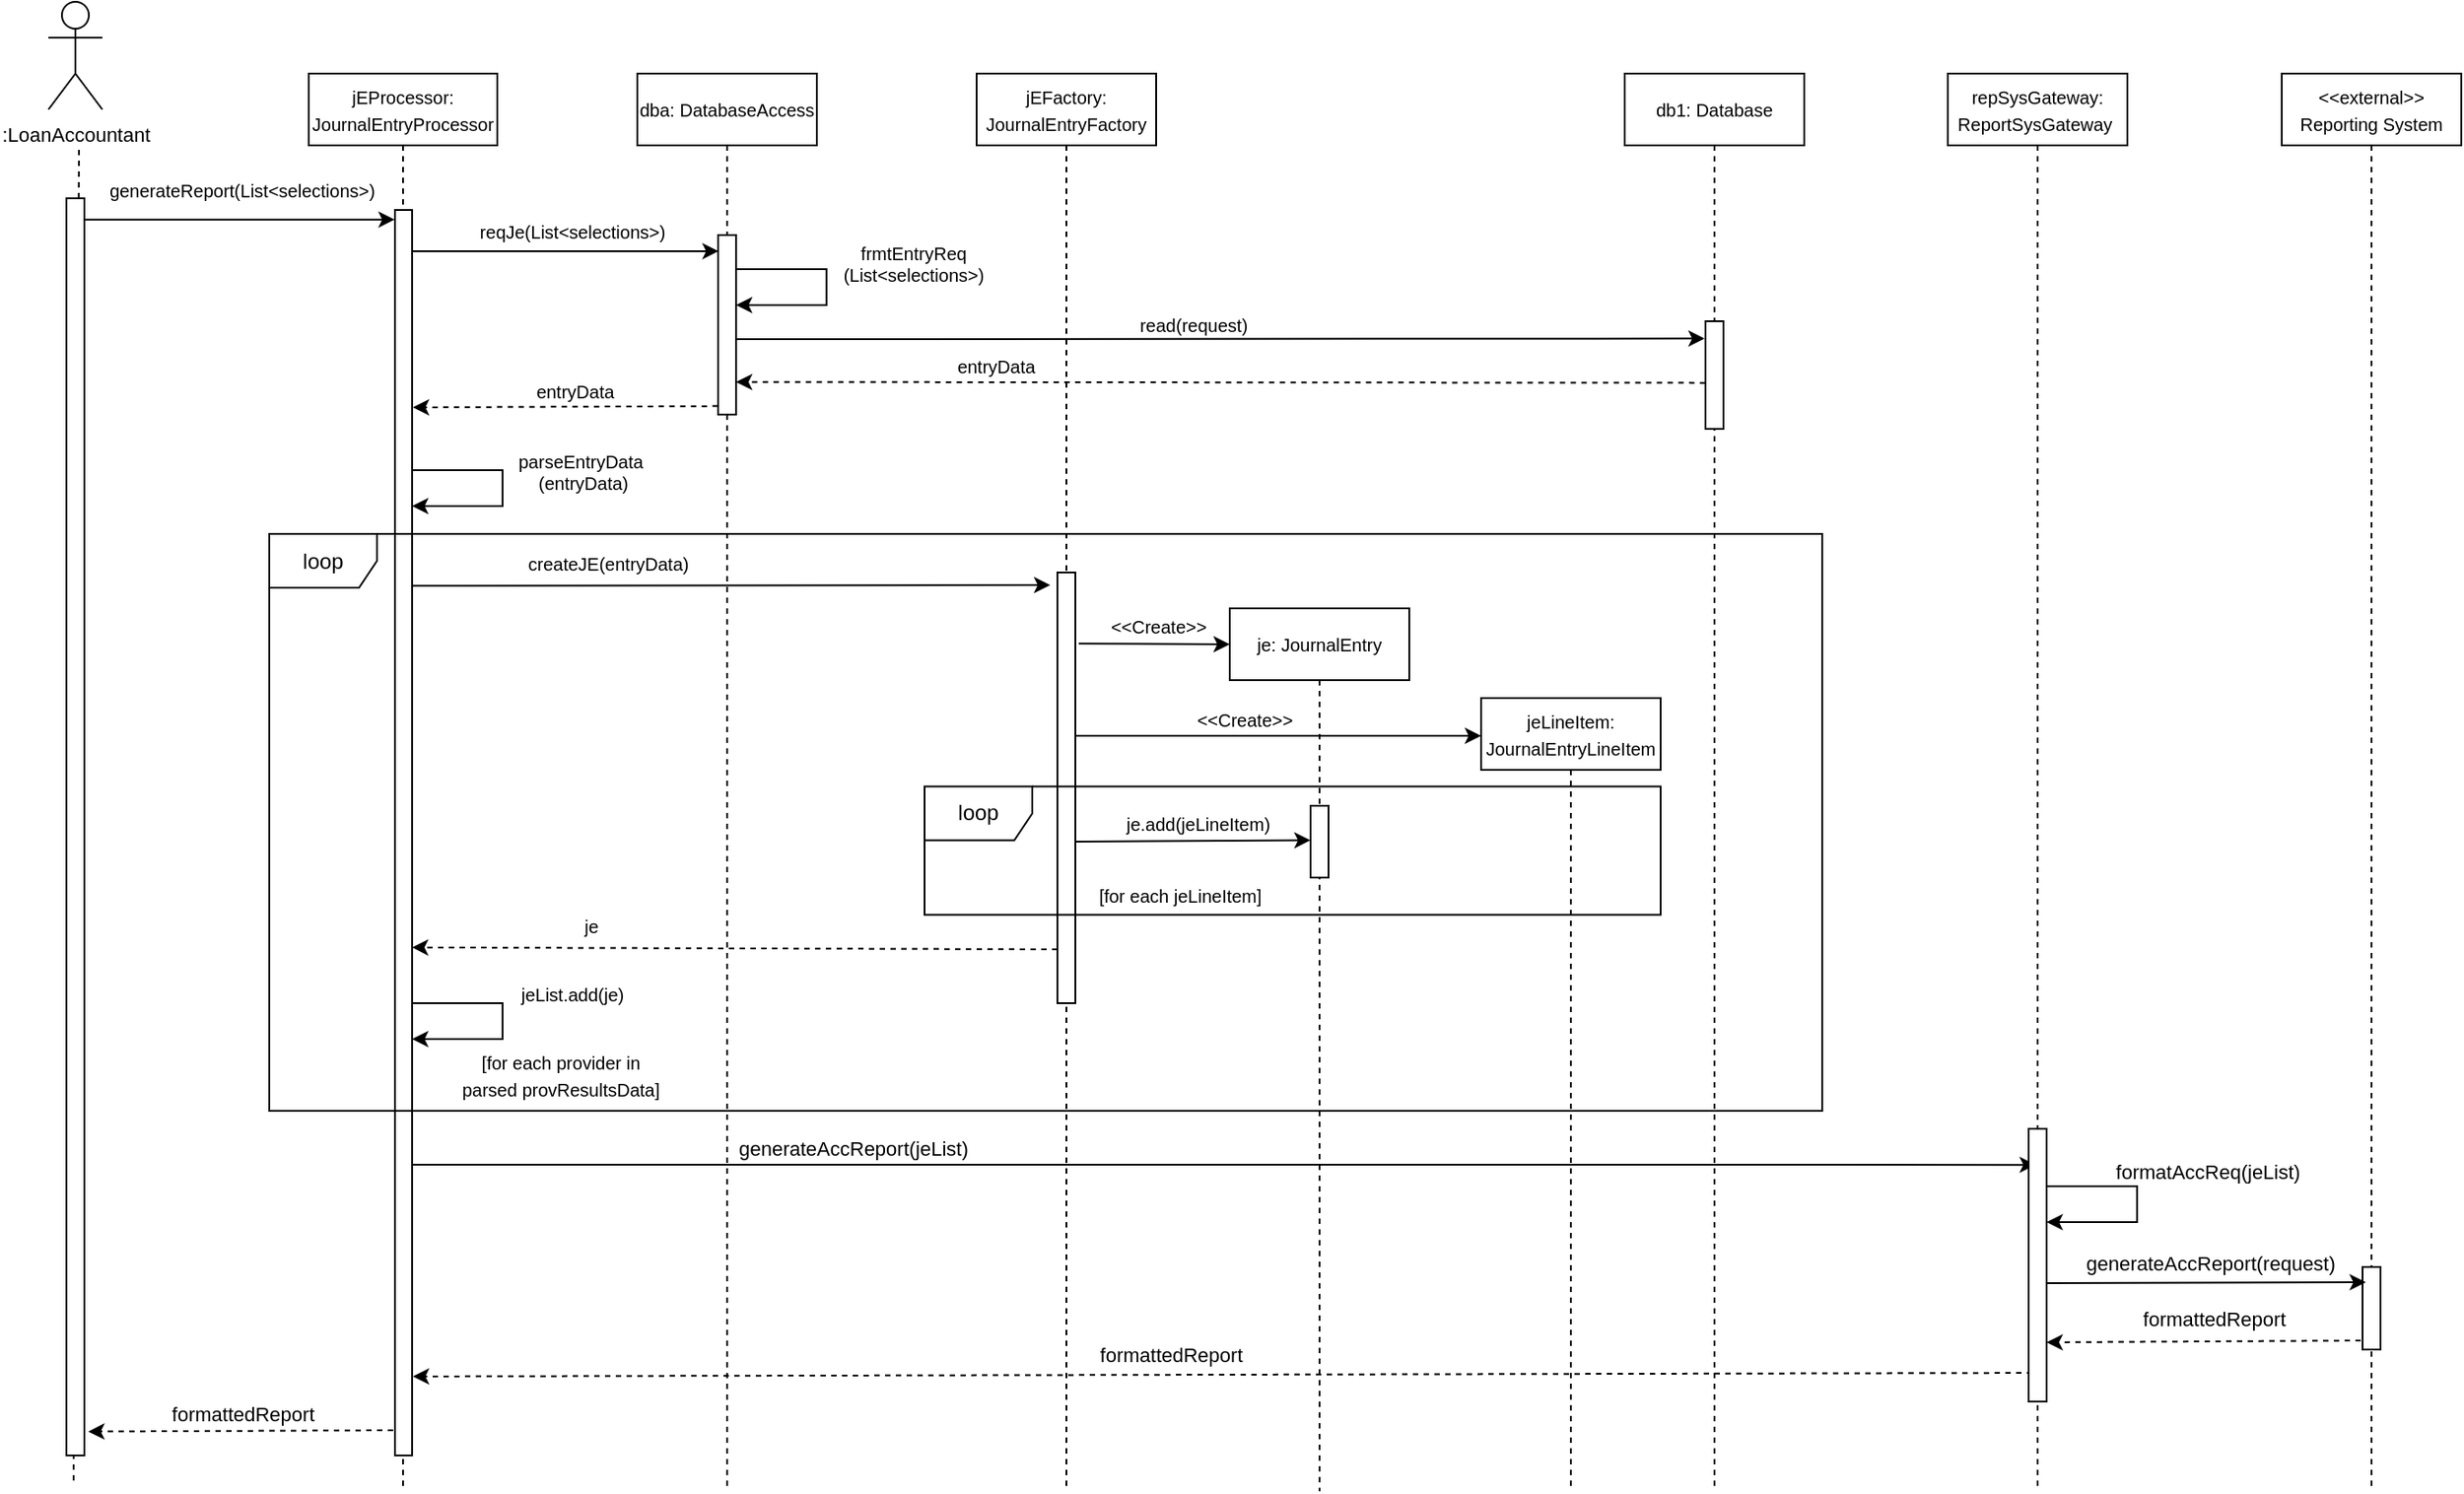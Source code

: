 <mxfile version="26.0.16" pages="4">
  <diagram name="AccReport" id="2YBvvXClWsGukQMizWep">
    <mxGraphModel dx="1430" dy="858" grid="1" gridSize="10" guides="1" tooltips="1" connect="1" arrows="1" fold="1" page="1" pageScale="1" pageWidth="850" pageHeight="1100" math="0" shadow="0">
      <root>
        <mxCell id="0" />
        <mxCell id="1" parent="0" />
        <mxCell id="aM9ryv3xv72pqoxQDRHE-5" value="&lt;font style=&quot;font-size: 10px;&quot;&gt;jEProcessor: JournalEntryProcessor&lt;/font&gt;" style="shape=umlLifeline;perimeter=lifelinePerimeter;whiteSpace=wrap;html=1;container=0;dropTarget=0;collapsible=0;recursiveResize=0;outlineConnect=0;portConstraint=eastwest;newEdgeStyle={&quot;edgeStyle&quot;:&quot;elbowEdgeStyle&quot;,&quot;elbow&quot;:&quot;vertical&quot;,&quot;curved&quot;:0,&quot;rounded&quot;:0};" parent="1" vertex="1">
          <mxGeometry x="217" y="40" width="105" height="790" as="geometry" />
        </mxCell>
        <mxCell id="7JdvmAQgOeWiS0CBE080-1" value="&lt;span style=&quot;font-size: 10px;&quot;&gt;dba: DatabaseAccess&lt;/span&gt;" style="shape=umlLifeline;perimeter=lifelinePerimeter;whiteSpace=wrap;html=1;container=0;dropTarget=0;collapsible=0;recursiveResize=0;outlineConnect=0;portConstraint=eastwest;newEdgeStyle={&quot;edgeStyle&quot;:&quot;elbowEdgeStyle&quot;,&quot;elbow&quot;:&quot;vertical&quot;,&quot;curved&quot;:0,&quot;rounded&quot;:0};" parent="1" vertex="1">
          <mxGeometry x="400" y="40" width="100" height="790" as="geometry" />
        </mxCell>
        <mxCell id="Y_J-Lyee2_NiAVIgYaf4-1" value="&lt;font style=&quot;font-size: 10px;&quot;&gt;db1: Database&lt;/font&gt;" style="shape=umlLifeline;perimeter=lifelinePerimeter;whiteSpace=wrap;html=1;container=0;dropTarget=0;collapsible=0;recursiveResize=0;outlineConnect=0;portConstraint=eastwest;newEdgeStyle={&quot;edgeStyle&quot;:&quot;elbowEdgeStyle&quot;,&quot;elbow&quot;:&quot;vertical&quot;,&quot;curved&quot;:0,&quot;rounded&quot;:0};" parent="1" vertex="1">
          <mxGeometry x="950" y="40" width="100" height="790" as="geometry" />
        </mxCell>
        <mxCell id="Y_J-Lyee2_NiAVIgYaf4-3" value="" style="endArrow=classic;html=1;rounded=0;entryX=-0.014;entryY=0.084;entryDx=0;entryDy=0;entryPerimeter=0;" parent="1" edge="1">
          <mxGeometry width="50" height="50" relative="1" as="geometry">
            <mxPoint x="89.833" y="121.36" as="sourcePoint" />
            <mxPoint x="264.86" y="121.36" as="targetPoint" />
          </mxGeometry>
        </mxCell>
        <mxCell id="Y_J-Lyee2_NiAVIgYaf4-5" value="" style="rounded=0;whiteSpace=wrap;html=1;" parent="1" vertex="1">
          <mxGeometry x="265" y="116" width="9.55" height="694" as="geometry" />
        </mxCell>
        <mxCell id="Y_J-Lyee2_NiAVIgYaf4-6" value="&lt;font&gt;generateReport(List&amp;lt;selections&amp;gt;)&lt;/font&gt;" style="text;html=1;align=center;verticalAlign=middle;whiteSpace=wrap;rounded=0;fontSize=10;" parent="1" vertex="1">
          <mxGeometry x="100" y="90" width="160" height="30" as="geometry" />
        </mxCell>
        <mxCell id="Y_J-Lyee2_NiAVIgYaf4-10" value="" style="rounded=0;whiteSpace=wrap;html=1;" parent="1" vertex="1">
          <mxGeometry x="445" y="130" width="10" height="100" as="geometry" />
        </mxCell>
        <mxCell id="Y_J-Lyee2_NiAVIgYaf4-11" value="" style="rounded=0;whiteSpace=wrap;html=1;" parent="1" vertex="1">
          <mxGeometry x="995" y="178" width="10" height="60" as="geometry" />
        </mxCell>
        <mxCell id="Y_J-Lyee2_NiAVIgYaf4-12" value="" style="endArrow=classic;html=1;rounded=0;entryX=0.008;entryY=0.333;entryDx=0;entryDy=0;entryPerimeter=0;spacing=2;" parent="1" edge="1">
          <mxGeometry width="50" height="50" relative="1" as="geometry">
            <mxPoint x="275" y="139" as="sourcePoint" />
            <mxPoint x="445.28" y="138.99" as="targetPoint" />
          </mxGeometry>
        </mxCell>
        <mxCell id="4HfzjmnXHgvhwNzIEfIn-5" value="&lt;font&gt;reqJe(List&amp;lt;selections&amp;gt;)&lt;/font&gt;" style="text;html=1;align=center;verticalAlign=middle;whiteSpace=wrap;rounded=0;fontSize=10;rotation=0;" parent="1" vertex="1">
          <mxGeometry x="284" y="113" width="160" height="30" as="geometry" />
        </mxCell>
        <mxCell id="4HfzjmnXHgvhwNzIEfIn-7" value="" style="endArrow=classic;html=1;rounded=0;entryX=-0.05;entryY=0.161;entryDx=0;entryDy=0;entryPerimeter=0;" parent="1" target="Y_J-Lyee2_NiAVIgYaf4-11" edge="1">
          <mxGeometry width="50" height="50" relative="1" as="geometry">
            <mxPoint x="455" y="188" as="sourcePoint" />
            <mxPoint x="990" y="188" as="targetPoint" />
          </mxGeometry>
        </mxCell>
        <mxCell id="4HfzjmnXHgvhwNzIEfIn-8" value="&lt;font size=&quot;1&quot;&gt;read(r&lt;/font&gt;&lt;span style=&quot;font-size: 10px;&quot;&gt;equest&lt;/span&gt;&lt;font size=&quot;1&quot;&gt;)&lt;/font&gt;" style="text;html=1;align=center;verticalAlign=middle;whiteSpace=wrap;rounded=0;" parent="1" vertex="1">
          <mxGeometry x="620" y="165" width="180" height="30" as="geometry" />
        </mxCell>
        <mxCell id="4HfzjmnXHgvhwNzIEfIn-9" value="" style="endArrow=classic;html=1;rounded=0;dashed=1;exitX=-0.016;exitY=0.572;exitDx=0;exitDy=0;exitPerimeter=0;" parent="1" source="Y_J-Lyee2_NiAVIgYaf4-11" edge="1">
          <mxGeometry width="50" height="50" relative="1" as="geometry">
            <mxPoint x="990" y="212" as="sourcePoint" />
            <mxPoint x="454.997" y="211.84" as="targetPoint" />
          </mxGeometry>
        </mxCell>
        <mxCell id="4HfzjmnXHgvhwNzIEfIn-11" value="&lt;font size=&quot;1&quot;&gt;entryData&lt;/font&gt;" style="text;html=1;align=center;verticalAlign=middle;whiteSpace=wrap;rounded=0;" parent="1" vertex="1">
          <mxGeometry x="520" y="188" width="160" height="30" as="geometry" />
        </mxCell>
        <mxCell id="4HfzjmnXHgvhwNzIEfIn-12" value="" style="endArrow=classic;html=1;rounded=0;dashed=1;exitX=-0.018;exitY=0.77;exitDx=0;exitDy=0;exitPerimeter=0;" parent="1" edge="1">
          <mxGeometry width="50" height="50" relative="1" as="geometry">
            <mxPoint x="444.82" y="225.3" as="sourcePoint" />
            <mxPoint x="275" y="226" as="targetPoint" />
          </mxGeometry>
        </mxCell>
        <mxCell id="4HfzjmnXHgvhwNzIEfIn-13" value="&lt;font style=&quot;font-size: 10px;&quot;&gt;entryData&lt;/font&gt;" style="text;html=1;align=center;verticalAlign=middle;whiteSpace=wrap;rounded=0;" parent="1" vertex="1">
          <mxGeometry x="283" y="214" width="165" height="5" as="geometry" />
        </mxCell>
        <mxCell id="4HfzjmnXHgvhwNzIEfIn-17" value="&lt;span style=&quot;font-size: 10px;&quot;&gt;je: JournalEntry&lt;/span&gt;" style="shape=umlLifeline;perimeter=lifelinePerimeter;whiteSpace=wrap;html=1;container=0;dropTarget=0;collapsible=0;recursiveResize=0;outlineConnect=0;portConstraint=eastwest;newEdgeStyle={&quot;edgeStyle&quot;:&quot;elbowEdgeStyle&quot;,&quot;elbow&quot;:&quot;vertical&quot;,&quot;curved&quot;:0,&quot;rounded&quot;:0};" parent="1" vertex="1">
          <mxGeometry x="730" y="338" width="100" height="492" as="geometry" />
        </mxCell>
        <mxCell id="4HfzjmnXHgvhwNzIEfIn-21" value="&lt;font style=&quot;font-size: 10px;&quot;&gt;createJE(entryData)&lt;/font&gt;" style="text;html=1;align=center;verticalAlign=middle;whiteSpace=wrap;rounded=0;" parent="1" vertex="1">
          <mxGeometry x="313" y="298.5" width="142" height="29" as="geometry" />
        </mxCell>
        <mxCell id="4HfzjmnXHgvhwNzIEfIn-22" value="" style="endArrow=classic;html=1;rounded=0;" parent="1" edge="1">
          <mxGeometry width="50" height="50" relative="1" as="geometry">
            <mxPoint x="274.8" y="325.4" as="sourcePoint" />
            <mxPoint x="630" y="325" as="targetPoint" />
          </mxGeometry>
        </mxCell>
        <mxCell id="4HfzjmnXHgvhwNzIEfIn-35" value="" style="endArrow=classic;html=1;rounded=0;dashed=1;exitX=-0.192;exitY=0.945;exitDx=0;exitDy=0;exitPerimeter=0;entryX=0.995;entryY=0.604;entryDx=0;entryDy=0;entryPerimeter=0;" parent="1" edge="1">
          <mxGeometry width="50" height="50" relative="1" as="geometry">
            <mxPoint x="634.0" y="528" as="sourcePoint" />
            <mxPoint x="274.502" y="526.936" as="targetPoint" />
          </mxGeometry>
        </mxCell>
        <mxCell id="T0NjH91FfY6XBIfQoTq1-13" value="&lt;span style=&quot;font-size: 10px;&quot;&gt;je&lt;/span&gt;" style="edgeLabel;html=1;align=center;verticalAlign=middle;resizable=0;points=[];" parent="4HfzjmnXHgvhwNzIEfIn-35" vertex="1" connectable="0">
          <mxGeometry x="0.45" y="1" relative="1" as="geometry">
            <mxPoint y="-13" as="offset" />
          </mxGeometry>
        </mxCell>
        <mxCell id="DI5lxMcedvrycpfFTZRz-1" value="&lt;font style=&quot;font-size: 11px;&quot;&gt;:LoanAccountant&lt;/font&gt;" style="shape=umlActor;verticalLabelPosition=bottom;verticalAlign=top;html=1;outlineConnect=0;" parent="1" vertex="1">
          <mxGeometry x="72" width="30" height="60" as="geometry" />
        </mxCell>
        <mxCell id="DI5lxMcedvrycpfFTZRz-3" value="" style="endArrow=none;dashed=1;html=1;rounded=0;" parent="1" source="vV9JiPAfguv6uYudDe1W-1" edge="1">
          <mxGeometry width="50" height="50" relative="1" as="geometry">
            <mxPoint x="89" y="840" as="sourcePoint" />
            <mxPoint x="89" y="80" as="targetPoint" />
          </mxGeometry>
        </mxCell>
        <mxCell id="2-z76B7x0IX5zYVlMh9r-3" value="&lt;font style=&quot;font-size: 10px;&quot;&gt;jEFactory: JournalEntryFactory&lt;/font&gt;" style="shape=umlLifeline;perimeter=lifelinePerimeter;whiteSpace=wrap;html=1;container=0;dropTarget=0;collapsible=0;recursiveResize=0;outlineConnect=0;portConstraint=eastwest;newEdgeStyle={&quot;edgeStyle&quot;:&quot;elbowEdgeStyle&quot;,&quot;elbow&quot;:&quot;vertical&quot;,&quot;curved&quot;:0,&quot;rounded&quot;:0};" parent="1" vertex="1">
          <mxGeometry x="589" y="40" width="100" height="790" as="geometry" />
        </mxCell>
        <mxCell id="alCJ6U0ftf2B5QYfBebz-1" value="" style="endArrow=classic;html=1;rounded=0;" parent="1" edge="1">
          <mxGeometry width="50" height="50" relative="1" as="geometry">
            <mxPoint x="274.55" y="261" as="sourcePoint" />
            <mxPoint x="274.55" y="281" as="targetPoint" />
            <Array as="points">
              <mxPoint x="324.92" y="261" />
              <mxPoint x="324.92" y="281" />
            </Array>
          </mxGeometry>
        </mxCell>
        <mxCell id="alCJ6U0ftf2B5QYfBebz-2" value="parseEntryData&amp;nbsp;&lt;div&gt;(entryData)&lt;/div&gt;" style="text;html=1;align=center;verticalAlign=middle;whiteSpace=wrap;rounded=0;fontSize=10;" parent="1" vertex="1">
          <mxGeometry x="295" y="247" width="150" height="30" as="geometry" />
        </mxCell>
        <mxCell id="3D2PGEMkoatx7oNm-oNc-1" value="loop" style="shape=umlFrame;whiteSpace=wrap;html=1;pointerEvents=0;" parent="1" vertex="1">
          <mxGeometry x="195" y="296.5" width="865" height="321.5" as="geometry" />
        </mxCell>
        <mxCell id="-N-zzBPkDAshglLH62nF-1" value="&lt;font style=&quot;font-size: 10px;&quot;&gt;[for each provider in&lt;/font&gt;&lt;div&gt;&lt;font style=&quot;font-size: 10px;&quot;&gt;parsed provResultsData]&lt;/font&gt;&lt;/div&gt;" style="text;html=1;align=center;verticalAlign=middle;whiteSpace=wrap;rounded=0;" parent="1" vertex="1">
          <mxGeometry x="274.55" y="595" width="165" height="5" as="geometry" />
        </mxCell>
        <mxCell id="0quDXVmhfJvjtk9r9NuN-3" value="" style="rounded=0;whiteSpace=wrap;html=1;" parent="1" vertex="1">
          <mxGeometry x="634" y="318" width="10" height="240" as="geometry" />
        </mxCell>
        <mxCell id="0quDXVmhfJvjtk9r9NuN-4" value="&lt;span style=&quot;font-size: 10px;&quot;&gt;jeLineItem: JournalEntryLineItem&lt;/span&gt;" style="shape=umlLifeline;perimeter=lifelinePerimeter;whiteSpace=wrap;html=1;container=0;dropTarget=0;collapsible=0;recursiveResize=0;outlineConnect=0;portConstraint=eastwest;newEdgeStyle={&quot;edgeStyle&quot;:&quot;elbowEdgeStyle&quot;,&quot;elbow&quot;:&quot;vertical&quot;,&quot;curved&quot;:0,&quot;rounded&quot;:0};" parent="1" vertex="1">
          <mxGeometry x="870" y="388" width="100" height="442" as="geometry" />
        </mxCell>
        <mxCell id="T0NjH91FfY6XBIfQoTq1-2" value="" style="endArrow=classic;html=1;rounded=0;exitX=1.186;exitY=0.165;exitDx=0;exitDy=0;exitPerimeter=0;" parent="1" source="0quDXVmhfJvjtk9r9NuN-3" edge="1">
          <mxGeometry width="50" height="50" relative="1" as="geometry">
            <mxPoint x="650" y="358" as="sourcePoint" />
            <mxPoint x="730" y="358" as="targetPoint" />
          </mxGeometry>
        </mxCell>
        <mxCell id="T0NjH91FfY6XBIfQoTq1-3" value="&lt;font style=&quot;font-size: 10px;&quot;&gt;&amp;lt;&amp;lt;Create&amp;gt;&amp;gt;&lt;/font&gt;" style="edgeLabel;html=1;align=center;verticalAlign=middle;resizable=0;points=[];" parent="T0NjH91FfY6XBIfQoTq1-2" vertex="1" connectable="0">
          <mxGeometry x="0.026" relative="1" as="geometry">
            <mxPoint x="1" y="-10" as="offset" />
          </mxGeometry>
        </mxCell>
        <mxCell id="T0NjH91FfY6XBIfQoTq1-6" value="" style="endArrow=classic;html=1;rounded=0;" parent="1" edge="1">
          <mxGeometry width="50" height="50" relative="1" as="geometry">
            <mxPoint x="644" y="409" as="sourcePoint" />
            <mxPoint x="870" y="409" as="targetPoint" />
          </mxGeometry>
        </mxCell>
        <mxCell id="T0NjH91FfY6XBIfQoTq1-7" value="&lt;font style=&quot;font-size: 10px;&quot;&gt;&amp;lt;&amp;lt;Create&amp;gt;&amp;gt;&lt;/font&gt;" style="edgeLabel;html=1;align=center;verticalAlign=middle;resizable=0;points=[];" parent="1" vertex="1" connectable="0">
          <mxGeometry x="699.218" y="359.995" as="geometry">
            <mxPoint x="39" y="40" as="offset" />
          </mxGeometry>
        </mxCell>
        <mxCell id="T0NjH91FfY6XBIfQoTq1-8" value="" style="rounded=0;whiteSpace=wrap;html=1;" parent="1" vertex="1">
          <mxGeometry x="775" y="448" width="10" height="40" as="geometry" />
        </mxCell>
        <mxCell id="T0NjH91FfY6XBIfQoTq1-9" value="" style="endArrow=classic;html=1;rounded=0;exitX=1.008;exitY=0.129;exitDx=0;exitDy=0;exitPerimeter=0;entryX=-0.017;entryY=0.338;entryDx=0;entryDy=0;entryPerimeter=0;" parent="1" edge="1">
          <mxGeometry width="50" height="50" relative="1" as="geometry">
            <mxPoint x="644.17" y="468" as="sourcePoint" />
            <mxPoint x="775.0" y="467.23" as="targetPoint" />
          </mxGeometry>
        </mxCell>
        <mxCell id="T0NjH91FfY6XBIfQoTq1-10" value="&lt;font style=&quot;font-size: 10px;&quot;&gt;je.add(jeLineItem)&lt;/font&gt;" style="edgeLabel;html=1;align=center;verticalAlign=middle;resizable=0;points=[];" parent="T0NjH91FfY6XBIfQoTq1-9" vertex="1" connectable="0">
          <mxGeometry x="0.026" relative="1" as="geometry">
            <mxPoint x="1" y="-10" as="offset" />
          </mxGeometry>
        </mxCell>
        <mxCell id="T0NjH91FfY6XBIfQoTq1-11" value="loop" style="shape=umlFrame;whiteSpace=wrap;html=1;pointerEvents=0;" parent="1" vertex="1">
          <mxGeometry x="560" y="437.25" width="410" height="71.5" as="geometry" />
        </mxCell>
        <mxCell id="T0NjH91FfY6XBIfQoTq1-12" value="&lt;font style=&quot;font-size: 10px;&quot;&gt;[for each jeLineItem]&lt;/font&gt;" style="text;html=1;align=center;verticalAlign=middle;whiteSpace=wrap;rounded=0;" parent="1" vertex="1">
          <mxGeometry x="620" y="495.5" width="165" height="5" as="geometry" />
        </mxCell>
        <mxCell id="T0NjH91FfY6XBIfQoTq1-15" value="" style="endArrow=classic;html=1;rounded=0;" parent="1" edge="1">
          <mxGeometry width="50" height="50" relative="1" as="geometry">
            <mxPoint x="274.55" y="558" as="sourcePoint" />
            <mxPoint x="274.55" y="578" as="targetPoint" />
            <Array as="points">
              <mxPoint x="324.92" y="558" />
              <mxPoint x="324.92" y="578" />
            </Array>
          </mxGeometry>
        </mxCell>
        <mxCell id="T0NjH91FfY6XBIfQoTq1-16" value="jeList.add(je)" style="text;html=1;align=center;verticalAlign=middle;whiteSpace=wrap;rounded=0;fontSize=10;" parent="1" vertex="1">
          <mxGeometry x="289" y="538" width="150" height="30" as="geometry" />
        </mxCell>
        <mxCell id="T0NjH91FfY6XBIfQoTq1-18" value="&lt;font style=&quot;font-size: 10px;&quot;&gt;repSysGateway: ReportSysGateway&amp;nbsp;&lt;/font&gt;" style="shape=umlLifeline;perimeter=lifelinePerimeter;whiteSpace=wrap;html=1;container=0;dropTarget=0;collapsible=0;recursiveResize=0;outlineConnect=0;portConstraint=eastwest;newEdgeStyle={&quot;edgeStyle&quot;:&quot;elbowEdgeStyle&quot;,&quot;elbow&quot;:&quot;vertical&quot;,&quot;curved&quot;:0,&quot;rounded&quot;:0};" parent="1" vertex="1">
          <mxGeometry x="1130" y="40" width="100" height="790" as="geometry" />
        </mxCell>
        <mxCell id="T0NjH91FfY6XBIfQoTq1-20" value="&lt;font style=&quot;font-size: 10px;&quot;&gt;&amp;lt;&amp;lt;external&amp;gt;&amp;gt;&lt;/font&gt;&lt;div&gt;&lt;font style=&quot;font-size: 10px;&quot;&gt;Reporting System&lt;/font&gt;&lt;/div&gt;" style="shape=umlLifeline;perimeter=lifelinePerimeter;whiteSpace=wrap;html=1;container=0;dropTarget=0;collapsible=0;recursiveResize=0;outlineConnect=0;portConstraint=eastwest;newEdgeStyle={&quot;edgeStyle&quot;:&quot;elbowEdgeStyle&quot;,&quot;elbow&quot;:&quot;vertical&quot;,&quot;curved&quot;:0,&quot;rounded&quot;:0};" parent="1" vertex="1">
          <mxGeometry x="1316" y="40" width="100" height="790" as="geometry" />
        </mxCell>
        <mxCell id="T0NjH91FfY6XBIfQoTq1-21" value="" style="rounded=0;whiteSpace=wrap;html=1;" parent="1" vertex="1">
          <mxGeometry x="1361" y="705" width="10" height="46" as="geometry" />
        </mxCell>
        <mxCell id="T0NjH91FfY6XBIfQoTq1-22" value="" style="endArrow=classic;html=1;rounded=0;entryX=0.4;entryY=0.132;entryDx=0;entryDy=0;entryPerimeter=0;" parent="1" target="T0NjH91FfY6XBIfQoTq1-19" edge="1">
          <mxGeometry width="50" height="50" relative="1" as="geometry">
            <mxPoint x="274.55" y="648" as="sourcePoint" />
            <mxPoint x="1170" y="648" as="targetPoint" />
          </mxGeometry>
        </mxCell>
        <mxCell id="T0NjH91FfY6XBIfQoTq1-23" value="generateAccReport(jeList)" style="edgeLabel;html=1;align=center;verticalAlign=middle;resizable=0;points=[];" parent="T0NjH91FfY6XBIfQoTq1-22" vertex="1" connectable="0">
          <mxGeometry x="-0.479" y="2" relative="1" as="geometry">
            <mxPoint x="10" y="-7" as="offset" />
          </mxGeometry>
        </mxCell>
        <mxCell id="T0NjH91FfY6XBIfQoTq1-24" value="" style="endArrow=classic;html=1;rounded=0;entryX=-0.217;entryY=0.342;entryDx=0;entryDy=0;entryPerimeter=0;" parent="1" edge="1">
          <mxGeometry width="50" height="50" relative="1" as="geometry">
            <mxPoint x="1185" y="714" as="sourcePoint" />
            <mxPoint x="1362.83" y="713.52" as="targetPoint" />
          </mxGeometry>
        </mxCell>
        <mxCell id="T0NjH91FfY6XBIfQoTq1-25" value="generateAccReport(request)" style="edgeLabel;html=1;align=center;verticalAlign=middle;resizable=0;points=[];" parent="T0NjH91FfY6XBIfQoTq1-24" vertex="1" connectable="0">
          <mxGeometry x="-0.479" y="2" relative="1" as="geometry">
            <mxPoint x="44" y="-9" as="offset" />
          </mxGeometry>
        </mxCell>
        <mxCell id="T0NjH91FfY6XBIfQoTq1-32" value="" style="endArrow=classic;html=1;rounded=0;dashed=1;exitX=-0.018;exitY=0.77;exitDx=0;exitDy=0;exitPerimeter=0;" parent="1" edge="1">
          <mxGeometry width="50" height="50" relative="1" as="geometry">
            <mxPoint x="1360" y="746" as="sourcePoint" />
            <mxPoint x="1185" y="747" as="targetPoint" />
          </mxGeometry>
        </mxCell>
        <mxCell id="T0NjH91FfY6XBIfQoTq1-33" value="formattedReport" style="edgeLabel;html=1;align=center;verticalAlign=middle;resizable=0;points=[];" parent="1" vertex="1" connectable="0">
          <mxGeometry x="1285.661" y="700.874" as="geometry">
            <mxPoint x="-8" y="33" as="offset" />
          </mxGeometry>
        </mxCell>
        <mxCell id="T0NjH91FfY6XBIfQoTq1-34" value="" style="endArrow=classic;html=1;rounded=0;dashed=1;exitX=0.2;exitY=0.891;exitDx=0;exitDy=0;exitPerimeter=0;" parent="1" edge="1">
          <mxGeometry width="50" height="50" relative="1" as="geometry">
            <mxPoint x="1177" y="764.01" as="sourcePoint" />
            <mxPoint x="275" y="766" as="targetPoint" />
          </mxGeometry>
        </mxCell>
        <mxCell id="T0NjH91FfY6XBIfQoTq1-35" value="formattedReport" style="edgeLabel;html=1;align=center;verticalAlign=middle;resizable=0;points=[];" parent="T0NjH91FfY6XBIfQoTq1-34" vertex="1" connectable="0">
          <mxGeometry x="0.081" y="1" relative="1" as="geometry">
            <mxPoint x="7" y="-12" as="offset" />
          </mxGeometry>
        </mxCell>
        <mxCell id="T0NjH91FfY6XBIfQoTq1-36" value="" style="endArrow=classic;html=1;rounded=0;dashed=1;exitX=-0.018;exitY=0.77;exitDx=0;exitDy=0;exitPerimeter=0;" parent="1" edge="1">
          <mxGeometry width="50" height="50" relative="1" as="geometry">
            <mxPoint x="264.0" y="796" as="sourcePoint" />
            <mxPoint x="94.18" y="796.7" as="targetPoint" />
          </mxGeometry>
        </mxCell>
        <mxCell id="T0NjH91FfY6XBIfQoTq1-37" value="formattedReport" style="edgeLabel;html=1;align=center;verticalAlign=middle;resizable=0;points=[];" parent="T0NjH91FfY6XBIfQoTq1-36" vertex="1" connectable="0">
          <mxGeometry x="0.015" relative="1" as="geometry">
            <mxPoint x="2" y="-10" as="offset" />
          </mxGeometry>
        </mxCell>
        <mxCell id="T0NjH91FfY6XBIfQoTq1-44" value="" style="endArrow=none;dashed=1;html=1;rounded=0;entryX=0.4;entryY=0.912;entryDx=0;entryDy=0;entryPerimeter=0;" parent="1" edge="1">
          <mxGeometry width="50" height="50" relative="1" as="geometry">
            <mxPoint x="86" y="824" as="sourcePoint" />
            <mxPoint x="86" y="736.756" as="targetPoint" />
          </mxGeometry>
        </mxCell>
        <mxCell id="vV9JiPAfguv6uYudDe1W-1" value="" style="rounded=0;whiteSpace=wrap;html=1;" parent="1" vertex="1">
          <mxGeometry x="82" y="109.5" width="10" height="700.5" as="geometry" />
        </mxCell>
        <mxCell id="jA6EVewcoCZ88sW2UaSm-3" value="" style="endArrow=classic;html=1;rounded=0;" parent="1" edge="1">
          <mxGeometry width="50" height="50" relative="1" as="geometry">
            <mxPoint x="455.0" y="149" as="sourcePoint" />
            <mxPoint x="455.0" y="169" as="targetPoint" />
            <Array as="points">
              <mxPoint x="505.37" y="149" />
              <mxPoint x="505.37" y="169" />
            </Array>
          </mxGeometry>
        </mxCell>
        <mxCell id="jA6EVewcoCZ88sW2UaSm-4" value="frmtEntryReq&lt;div&gt;(List&amp;lt;selections&amp;gt;)&lt;/div&gt;" style="text;html=1;align=center;verticalAlign=middle;whiteSpace=wrap;rounded=0;fontSize=10;" parent="1" vertex="1">
          <mxGeometry x="479" y="131" width="150" height="30" as="geometry" />
        </mxCell>
        <mxCell id="T0NjH91FfY6XBIfQoTq1-19" value="" style="rounded=0;whiteSpace=wrap;html=1;" parent="1" vertex="1">
          <mxGeometry x="1175" y="628" width="10" height="152" as="geometry" />
        </mxCell>
        <mxCell id="rKIpHXUxj4k-GyNmGmIA-1" value="" style="endArrow=classic;html=1;rounded=0;" parent="1" edge="1">
          <mxGeometry width="50" height="50" relative="1" as="geometry">
            <mxPoint x="1185.0" y="660" as="sourcePoint" />
            <mxPoint x="1185.0" y="680" as="targetPoint" />
            <Array as="points">
              <mxPoint x="1235.37" y="660" />
              <mxPoint x="1235.37" y="680" />
            </Array>
          </mxGeometry>
        </mxCell>
        <mxCell id="rKIpHXUxj4k-GyNmGmIA-2" value="formatAccReq(jeList)" style="text;html=1;align=center;verticalAlign=middle;whiteSpace=wrap;rounded=0;fontSize=11;" parent="1" vertex="1">
          <mxGeometry x="1200" y="637" width="150" height="30" as="geometry" />
        </mxCell>
      </root>
    </mxGraphModel>
  </diagram>
  <diagram name="Invoice" id="yeku_w1y3M1treZbfWmD">
    <mxGraphModel dx="1728" dy="1037" grid="1" gridSize="10" guides="1" tooltips="1" connect="1" arrows="1" fold="1" page="1" pageScale="1" pageWidth="850" pageHeight="1100" math="0" shadow="0">
      <root>
        <mxCell id="HVeM_bdj46Od6PvFMc16-0" />
        <mxCell id="HVeM_bdj46Od6PvFMc16-1" parent="HVeM_bdj46Od6PvFMc16-0" />
        <mxCell id="HVeM_bdj46Od6PvFMc16-2" value="&lt;font style=&quot;font-size: 10px;&quot;&gt;invProcessor: InvoiceProcessor&lt;/font&gt;" style="shape=umlLifeline;perimeter=lifelinePerimeter;whiteSpace=wrap;html=1;container=0;dropTarget=0;collapsible=0;recursiveResize=0;outlineConnect=0;portConstraint=eastwest;newEdgeStyle={&quot;edgeStyle&quot;:&quot;elbowEdgeStyle&quot;,&quot;elbow&quot;:&quot;vertical&quot;,&quot;curved&quot;:0,&quot;rounded&quot;:0};" parent="HVeM_bdj46Od6PvFMc16-1" vertex="1">
          <mxGeometry x="220" y="40" width="100" height="940" as="geometry" />
        </mxCell>
        <mxCell id="HVeM_bdj46Od6PvFMc16-3" value="&lt;span style=&quot;font-size: 10px;&quot;&gt;dba: DatabaseAccess&lt;/span&gt;" style="shape=umlLifeline;perimeter=lifelinePerimeter;whiteSpace=wrap;html=1;container=0;dropTarget=0;collapsible=0;recursiveResize=0;outlineConnect=0;portConstraint=eastwest;newEdgeStyle={&quot;edgeStyle&quot;:&quot;elbowEdgeStyle&quot;,&quot;elbow&quot;:&quot;vertical&quot;,&quot;curved&quot;:0,&quot;rounded&quot;:0};" parent="HVeM_bdj46Od6PvFMc16-1" vertex="1">
          <mxGeometry x="400" y="40" width="100" height="940" as="geometry" />
        </mxCell>
        <mxCell id="HVeM_bdj46Od6PvFMc16-4" value="&lt;font style=&quot;font-size: 10px;&quot;&gt;db1: Database&lt;/font&gt;" style="shape=umlLifeline;perimeter=lifelinePerimeter;whiteSpace=wrap;html=1;container=0;dropTarget=0;collapsible=0;recursiveResize=0;outlineConnect=0;portConstraint=eastwest;newEdgeStyle={&quot;edgeStyle&quot;:&quot;elbowEdgeStyle&quot;,&quot;elbow&quot;:&quot;vertical&quot;,&quot;curved&quot;:0,&quot;rounded&quot;:0};" parent="HVeM_bdj46Od6PvFMc16-1" vertex="1">
          <mxGeometry x="817" y="40" width="100" height="940" as="geometry" />
        </mxCell>
        <mxCell id="HVeM_bdj46Od6PvFMc16-5" value="" style="endArrow=classic;html=1;rounded=0;entryX=-0.014;entryY=0.084;entryDx=0;entryDy=0;entryPerimeter=0;" parent="HVeM_bdj46Od6PvFMc16-1" edge="1">
          <mxGeometry width="50" height="50" relative="1" as="geometry">
            <mxPoint x="89.833" y="121.36" as="sourcePoint" />
            <mxPoint x="264.86" y="121.36" as="targetPoint" />
          </mxGeometry>
        </mxCell>
        <mxCell id="HVeM_bdj46Od6PvFMc16-7" value="&lt;font&gt;generateInvoice(list&amp;lt;selection&amp;gt;)&lt;/font&gt;" style="text;html=1;align=center;verticalAlign=middle;whiteSpace=wrap;rounded=0;fontSize=10;" parent="HVeM_bdj46Od6PvFMc16-1" vertex="1">
          <mxGeometry x="100" y="90" width="160" height="30" as="geometry" />
        </mxCell>
        <mxCell id="HVeM_bdj46Od6PvFMc16-8" value="" style="rounded=0;whiteSpace=wrap;html=1;" parent="HVeM_bdj46Od6PvFMc16-1" vertex="1">
          <mxGeometry x="445" y="130" width="10" height="100" as="geometry" />
        </mxCell>
        <mxCell id="HVeM_bdj46Od6PvFMc16-9" value="" style="rounded=0;whiteSpace=wrap;html=1;" parent="HVeM_bdj46Od6PvFMc16-1" vertex="1">
          <mxGeometry x="862" y="176" width="10" height="60" as="geometry" />
        </mxCell>
        <mxCell id="HVeM_bdj46Od6PvFMc16-10" value="" style="endArrow=classic;html=1;rounded=0;entryX=0.008;entryY=0.333;entryDx=0;entryDy=0;entryPerimeter=0;spacing=2;" parent="HVeM_bdj46Od6PvFMc16-1" edge="1">
          <mxGeometry width="50" height="50" relative="1" as="geometry">
            <mxPoint x="275" y="140" as="sourcePoint" />
            <mxPoint x="445.28" y="139.99" as="targetPoint" />
          </mxGeometry>
        </mxCell>
        <mxCell id="HVeM_bdj46Od6PvFMc16-11" value="&lt;font&gt;reqLoan(loanID)&lt;/font&gt;" style="text;html=1;align=center;verticalAlign=middle;whiteSpace=wrap;rounded=0;fontSize=10;rotation=0;" parent="HVeM_bdj46Od6PvFMc16-1" vertex="1">
          <mxGeometry x="284" y="113" width="160" height="30" as="geometry" />
        </mxCell>
        <mxCell id="HVeM_bdj46Od6PvFMc16-12" value="" style="endArrow=classic;html=1;rounded=0;entryX=-0.05;entryY=0.161;entryDx=0;entryDy=0;entryPerimeter=0;" parent="HVeM_bdj46Od6PvFMc16-1" target="HVeM_bdj46Od6PvFMc16-9" edge="1">
          <mxGeometry width="50" height="50" relative="1" as="geometry">
            <mxPoint x="455" y="186" as="sourcePoint" />
            <mxPoint x="990" y="186" as="targetPoint" />
          </mxGeometry>
        </mxCell>
        <mxCell id="HVeM_bdj46Od6PvFMc16-13" value="&lt;font size=&quot;1&quot;&gt;read(request)&lt;/font&gt;" style="text;html=1;align=center;verticalAlign=middle;whiteSpace=wrap;rounded=0;" parent="HVeM_bdj46Od6PvFMc16-1" vertex="1">
          <mxGeometry x="617" y="162" width="180" height="30" as="geometry" />
        </mxCell>
        <mxCell id="HVeM_bdj46Od6PvFMc16-14" value="" style="endArrow=classic;html=1;rounded=0;dashed=1;exitX=-0.016;exitY=0.572;exitDx=0;exitDy=0;exitPerimeter=0;" parent="HVeM_bdj46Od6PvFMc16-1" source="HVeM_bdj46Od6PvFMc16-9" edge="1">
          <mxGeometry width="50" height="50" relative="1" as="geometry">
            <mxPoint x="990" y="210" as="sourcePoint" />
            <mxPoint x="454.997" y="209.84" as="targetPoint" />
          </mxGeometry>
        </mxCell>
        <mxCell id="HVeM_bdj46Od6PvFMc16-15" value="&lt;font size=&quot;1&quot;&gt;loanData&lt;/font&gt;" style="text;html=1;align=center;verticalAlign=middle;whiteSpace=wrap;rounded=0;" parent="HVeM_bdj46Od6PvFMc16-1" vertex="1">
          <mxGeometry x="520" y="186" width="160" height="30" as="geometry" />
        </mxCell>
        <mxCell id="HVeM_bdj46Od6PvFMc16-16" value="" style="endArrow=classic;html=1;rounded=0;dashed=1;exitX=-0.018;exitY=0.77;exitDx=0;exitDy=0;exitPerimeter=0;" parent="HVeM_bdj46Od6PvFMc16-1" edge="1">
          <mxGeometry width="50" height="50" relative="1" as="geometry">
            <mxPoint x="444.82" y="223.3" as="sourcePoint" />
            <mxPoint x="275" y="224" as="targetPoint" />
          </mxGeometry>
        </mxCell>
        <mxCell id="HVeM_bdj46Od6PvFMc16-17" value="&lt;font style=&quot;font-size: 10px;&quot;&gt;loanData&lt;/font&gt;" style="text;html=1;align=center;verticalAlign=middle;whiteSpace=wrap;rounded=0;" parent="HVeM_bdj46Od6PvFMc16-1" vertex="1">
          <mxGeometry x="283" y="212" width="165" height="5" as="geometry" />
        </mxCell>
        <mxCell id="HVeM_bdj46Od6PvFMc16-18" value="&lt;span style=&quot;font-size: 10px;&quot;&gt;loan: Loan&lt;/span&gt;" style="shape=umlLifeline;perimeter=lifelinePerimeter;whiteSpace=wrap;html=1;container=0;dropTarget=0;collapsible=0;recursiveResize=0;outlineConnect=0;portConstraint=eastwest;newEdgeStyle={&quot;edgeStyle&quot;:&quot;elbowEdgeStyle&quot;,&quot;elbow&quot;:&quot;vertical&quot;,&quot;curved&quot;:0,&quot;rounded&quot;:0};" parent="HVeM_bdj46Od6PvFMc16-1" vertex="1">
          <mxGeometry x="730" y="326" width="100" height="654" as="geometry" />
        </mxCell>
        <mxCell id="HVeM_bdj46Od6PvFMc16-19" value="&lt;font style=&quot;font-size: 10px;&quot;&gt;createLoan(loan)&lt;/font&gt;" style="text;html=1;align=center;verticalAlign=middle;whiteSpace=wrap;rounded=0;" parent="HVeM_bdj46Od6PvFMc16-1" vertex="1">
          <mxGeometry x="313" y="296.5" width="142" height="29" as="geometry" />
        </mxCell>
        <mxCell id="HVeM_bdj46Od6PvFMc16-20" value="" style="endArrow=classic;html=1;rounded=0;" parent="HVeM_bdj46Od6PvFMc16-1" edge="1">
          <mxGeometry width="50" height="50" relative="1" as="geometry">
            <mxPoint x="274.8" y="323.4" as="sourcePoint" />
            <mxPoint x="630" y="323.4" as="targetPoint" />
          </mxGeometry>
        </mxCell>
        <mxCell id="HVeM_bdj46Od6PvFMc16-23" value="&lt;font style=&quot;font-size: 11px;&quot;&gt;:BillingAnalyst&lt;/font&gt;" style="shape=umlActor;verticalLabelPosition=bottom;verticalAlign=top;html=1;outlineConnect=0;" parent="HVeM_bdj46Od6PvFMc16-1" vertex="1">
          <mxGeometry x="72" width="30" height="60" as="geometry" />
        </mxCell>
        <mxCell id="HVeM_bdj46Od6PvFMc16-24" value="" style="endArrow=none;dashed=1;html=1;rounded=0;" parent="HVeM_bdj46Od6PvFMc16-1" source="HVeM_bdj46Od6PvFMc16-58" edge="1">
          <mxGeometry width="50" height="50" relative="1" as="geometry">
            <mxPoint x="89" y="840" as="sourcePoint" />
            <mxPoint x="89" y="80" as="targetPoint" />
          </mxGeometry>
        </mxCell>
        <mxCell id="HVeM_bdj46Od6PvFMc16-25" value="&lt;font style=&quot;font-size: 10px;&quot;&gt;loanFactory: LoanFactory&lt;/font&gt;" style="shape=umlLifeline;perimeter=lifelinePerimeter;whiteSpace=wrap;html=1;container=0;dropTarget=0;collapsible=0;recursiveResize=0;outlineConnect=0;portConstraint=eastwest;newEdgeStyle={&quot;edgeStyle&quot;:&quot;elbowEdgeStyle&quot;,&quot;elbow&quot;:&quot;vertical&quot;,&quot;curved&quot;:0,&quot;rounded&quot;:0};" parent="HVeM_bdj46Od6PvFMc16-1" vertex="1">
          <mxGeometry x="589" y="40" width="100" height="940" as="geometry" />
        </mxCell>
        <mxCell id="HVeM_bdj46Od6PvFMc16-26" value="" style="endArrow=classic;html=1;rounded=0;" parent="HVeM_bdj46Od6PvFMc16-1" edge="1">
          <mxGeometry width="50" height="50" relative="1" as="geometry">
            <mxPoint x="274.55" y="259" as="sourcePoint" />
            <mxPoint x="274.55" y="279" as="targetPoint" />
            <Array as="points">
              <mxPoint x="324.92" y="259" />
              <mxPoint x="324.92" y="279" />
            </Array>
          </mxGeometry>
        </mxCell>
        <mxCell id="HVeM_bdj46Od6PvFMc16-27" value="&lt;div&gt;parseLoanData(loanData)&lt;/div&gt;" style="text;html=1;align=center;verticalAlign=middle;whiteSpace=wrap;rounded=0;fontSize=10;" parent="HVeM_bdj46Od6PvFMc16-1" vertex="1">
          <mxGeometry x="298" y="235" width="150" height="30" as="geometry" />
        </mxCell>
        <mxCell id="HVeM_bdj46Od6PvFMc16-32" value="" style="endArrow=classic;html=1;rounded=0;exitX=0.6;exitY=0.667;exitDx=0;exitDy=0;exitPerimeter=0;" parent="HVeM_bdj46Od6PvFMc16-1" edge="1">
          <mxGeometry width="50" height="50" relative="1" as="geometry">
            <mxPoint x="640" y="340.02" as="sourcePoint" />
            <mxPoint x="730" y="340" as="targetPoint" />
          </mxGeometry>
        </mxCell>
        <mxCell id="HVeM_bdj46Od6PvFMc16-33" value="&lt;font style=&quot;font-size: 10px;&quot;&gt;&amp;lt;&amp;lt;Create&amp;gt;&amp;gt;&lt;/font&gt;" style="edgeLabel;html=1;align=center;verticalAlign=middle;resizable=0;points=[];" parent="HVeM_bdj46Od6PvFMc16-32" vertex="1" connectable="0">
          <mxGeometry x="0.026" relative="1" as="geometry">
            <mxPoint x="1" y="-10" as="offset" />
          </mxGeometry>
        </mxCell>
        <mxCell id="HVeM_bdj46Od6PvFMc16-43" value="&lt;font style=&quot;font-size: 10px;&quot;&gt;emailSysGateway: EmailSystemGateway&lt;/font&gt;" style="shape=umlLifeline;perimeter=lifelinePerimeter;whiteSpace=wrap;html=1;container=0;dropTarget=0;collapsible=0;recursiveResize=0;outlineConnect=0;portConstraint=eastwest;newEdgeStyle={&quot;edgeStyle&quot;:&quot;elbowEdgeStyle&quot;,&quot;elbow&quot;:&quot;vertical&quot;,&quot;curved&quot;:0,&quot;rounded&quot;:0};" parent="HVeM_bdj46Od6PvFMc16-1" vertex="1">
          <mxGeometry x="1030" y="40" width="100" height="940" as="geometry" />
        </mxCell>
        <mxCell id="HVeM_bdj46Od6PvFMc16-45" value="&lt;font style=&quot;font-size: 10px;&quot;&gt;&amp;lt;&amp;lt;external&amp;gt;&amp;gt;&lt;/font&gt;&lt;div&gt;&lt;font style=&quot;font-size: 10px;&quot;&gt;Email System&lt;/font&gt;&lt;/div&gt;" style="shape=umlLifeline;perimeter=lifelinePerimeter;whiteSpace=wrap;html=1;container=0;dropTarget=0;collapsible=0;recursiveResize=0;outlineConnect=0;portConstraint=eastwest;newEdgeStyle={&quot;edgeStyle&quot;:&quot;elbowEdgeStyle&quot;,&quot;elbow&quot;:&quot;vertical&quot;,&quot;curved&quot;:0,&quot;rounded&quot;:0};" parent="HVeM_bdj46Od6PvFMc16-1" vertex="1">
          <mxGeometry x="1225" y="40" width="100" height="940" as="geometry" />
        </mxCell>
        <mxCell id="HVeM_bdj46Od6PvFMc16-57" value="" style="endArrow=none;dashed=1;html=1;rounded=0;entryX=0.4;entryY=0.912;entryDx=0;entryDy=0;entryPerimeter=0;" parent="HVeM_bdj46Od6PvFMc16-1" edge="1">
          <mxGeometry width="50" height="50" relative="1" as="geometry">
            <mxPoint x="86" y="980" as="sourcePoint" />
            <mxPoint x="86" y="856.836" as="targetPoint" />
          </mxGeometry>
        </mxCell>
        <mxCell id="29scR6K00vl_dqqGT1-3-2" value="" style="endArrow=classic;html=1;rounded=0;dashed=1;exitX=0.153;exitY=0.66;exitDx=0;exitDy=0;exitPerimeter=0;" parent="HVeM_bdj46Od6PvFMc16-1" edge="1">
          <mxGeometry width="50" height="50" relative="1" as="geometry">
            <mxPoint x="635.53" y="354" as="sourcePoint" />
            <mxPoint x="275" y="354" as="targetPoint" />
            <Array as="points">
              <mxPoint x="570" y="354" />
            </Array>
          </mxGeometry>
        </mxCell>
        <mxCell id="HVeM_bdj46Od6PvFMc16-30" value="" style="rounded=0;whiteSpace=wrap;html=1;" parent="HVeM_bdj46Od6PvFMc16-1" vertex="1">
          <mxGeometry x="634" y="316" width="10" height="50" as="geometry" />
        </mxCell>
        <mxCell id="29scR6K00vl_dqqGT1-3-3" value="&lt;span style=&quot;color: rgb(0, 0, 0); font-family: Helvetica; font-size: 10px; font-style: normal; font-variant-ligatures: normal; font-variant-caps: normal; font-weight: 400; letter-spacing: normal; orphans: 2; text-align: center; text-indent: 0px; text-transform: none; widows: 2; word-spacing: 0px; -webkit-text-stroke-width: 0px; white-space: normal; background-color: rgb(251, 251, 251); text-decoration-thickness: initial; text-decoration-style: initial; text-decoration-color: initial; float: none; display: inline !important;&quot;&gt;loan&lt;/span&gt;" style="text;whiteSpace=wrap;html=1;" parent="HVeM_bdj46Od6PvFMc16-1" vertex="1">
          <mxGeometry x="369" y="331" width="110" height="40" as="geometry" />
        </mxCell>
        <mxCell id="29scR6K00vl_dqqGT1-3-4" value="" style="endArrow=classic;html=1;rounded=0;" parent="HVeM_bdj46Od6PvFMc16-1" edge="1">
          <mxGeometry width="50" height="50" relative="1" as="geometry">
            <mxPoint x="274.55" y="413" as="sourcePoint" />
            <mxPoint x="274.55" y="433" as="targetPoint" />
            <Array as="points">
              <mxPoint x="324.92" y="413" />
              <mxPoint x="324.92" y="433" />
            </Array>
          </mxGeometry>
        </mxCell>
        <mxCell id="29scR6K00vl_dqqGT1-3-5" value="&lt;div&gt;generateInvoice(loan, list&amp;lt;selection&amp;gt;)&lt;/div&gt;" style="text;html=1;align=center;verticalAlign=middle;whiteSpace=wrap;rounded=0;fontSize=10;" parent="HVeM_bdj46Od6PvFMc16-1" vertex="1">
          <mxGeometry x="301" y="396" width="150" height="30" as="geometry" />
        </mxCell>
        <mxCell id="jWEh5GQjMLSX0AOfF1vE-0" value="&lt;font style=&quot;font-size: 10px;&quot;&gt;[for each loan in&lt;/font&gt;&lt;div&gt;&lt;font style=&quot;font-size: 10px;&quot;&gt;parsed loanData]&lt;/font&gt;&lt;/div&gt;" style="text;html=1;align=center;verticalAlign=middle;whiteSpace=wrap;rounded=0;" parent="HVeM_bdj46Od6PvFMc16-1" vertex="1">
          <mxGeometry x="118.0" y="458" width="165" height="5" as="geometry" />
        </mxCell>
        <mxCell id="jWEh5GQjMLSX0AOfF1vE-2" value="" style="endArrow=classic;html=1;rounded=0;" parent="HVeM_bdj46Od6PvFMc16-1" edge="1">
          <mxGeometry width="50" height="50" relative="1" as="geometry">
            <mxPoint x="274.55" y="469" as="sourcePoint" />
            <mxPoint x="274.55" y="489" as="targetPoint" />
            <Array as="points">
              <mxPoint x="324.92" y="469" />
              <mxPoint x="324.92" y="489" />
            </Array>
          </mxGeometry>
        </mxCell>
        <mxCell id="jWEh5GQjMLSX0AOfF1vE-3" value="&lt;div&gt;invoiceList.add(invoice)&lt;/div&gt;" style="text;html=1;align=center;verticalAlign=middle;whiteSpace=wrap;rounded=0;fontSize=10;" parent="HVeM_bdj46Od6PvFMc16-1" vertex="1">
          <mxGeometry x="309" y="463" width="150" height="30" as="geometry" />
        </mxCell>
        <mxCell id="jWEh5GQjMLSX0AOfF1vE-4" value="" style="endArrow=classic;html=1;rounded=0;dashed=1;entryX=0.995;entryY=0.604;entryDx=0;entryDy=0;entryPerimeter=0;" parent="HVeM_bdj46Od6PvFMc16-1" edge="1">
          <mxGeometry width="50" height="50" relative="1" as="geometry">
            <mxPoint x="270" y="523" as="sourcePoint" />
            <mxPoint x="92" y="523" as="targetPoint" />
          </mxGeometry>
        </mxCell>
        <mxCell id="jWEh5GQjMLSX0AOfF1vE-5" value="&lt;span style=&quot;font-size: 10px;&quot;&gt;invoiceList&lt;/span&gt;" style="edgeLabel;html=1;align=center;verticalAlign=middle;resizable=0;points=[];" parent="jWEh5GQjMLSX0AOfF1vE-4" vertex="1" connectable="0">
          <mxGeometry x="0.45" y="1" relative="1" as="geometry">
            <mxPoint x="49" y="-13" as="offset" />
          </mxGeometry>
        </mxCell>
        <mxCell id="HVeM_bdj46Od6PvFMc16-6" value="" style="rounded=0;whiteSpace=wrap;html=1;" parent="HVeM_bdj46Od6PvFMc16-1" vertex="1">
          <mxGeometry x="265" y="116" width="9.55" height="374" as="geometry" />
        </mxCell>
        <mxCell id="LMPwcMptPixy0398Ls8B-0" value="loop" style="shape=umlFrame;whiteSpace=wrap;html=1;pointerEvents=0;" parent="HVeM_bdj46Od6PvFMc16-1" vertex="1">
          <mxGeometry x="130" y="294.5" width="710" height="201.5" as="geometry" />
        </mxCell>
        <mxCell id="jWEh5GQjMLSX0AOfF1vE-6" value="finalizeInvoices(message)" style="text;html=1;align=center;verticalAlign=middle;whiteSpace=wrap;rounded=0;fontSize=10;" parent="HVeM_bdj46Od6PvFMc16-1" vertex="1">
          <mxGeometry x="100" y="556" width="160" height="30" as="geometry" />
        </mxCell>
        <mxCell id="jWEh5GQjMLSX0AOfF1vE-7" value="" style="endArrow=classic;html=1;rounded=0;entryX=-0.014;entryY=0.084;entryDx=0;entryDy=0;entryPerimeter=0;" parent="HVeM_bdj46Od6PvFMc16-1" edge="1">
          <mxGeometry width="50" height="50" relative="1" as="geometry">
            <mxPoint x="90.483" y="583" as="sourcePoint" />
            <mxPoint x="265.51" y="583" as="targetPoint" />
          </mxGeometry>
        </mxCell>
        <mxCell id="HVeM_bdj46Od6PvFMc16-58" value="" style="rounded=0;whiteSpace=wrap;html=1;" parent="HVeM_bdj46Od6PvFMc16-1" vertex="1">
          <mxGeometry x="82" y="109.5" width="10" height="860.5" as="geometry" />
        </mxCell>
        <mxCell id="jWEh5GQjMLSX0AOfF1vE-9" value="" style="endArrow=classic;html=1;rounded=0;" parent="HVeM_bdj46Od6PvFMc16-1" edge="1">
          <mxGeometry width="50" height="50" relative="1" as="geometry">
            <mxPoint x="270.983" y="602" as="sourcePoint" />
            <mxPoint x="1075.5" y="602" as="targetPoint" />
          </mxGeometry>
        </mxCell>
        <mxCell id="jWEh5GQjMLSX0AOfF1vE-8" value="" style="rounded=0;whiteSpace=wrap;html=1;" parent="HVeM_bdj46Od6PvFMc16-1" vertex="1">
          <mxGeometry x="265" y="572" width="9.55" height="388" as="geometry" />
        </mxCell>
        <mxCell id="jWEh5GQjMLSX0AOfF1vE-12" value="emailInvoices(invoiceList, list&amp;lt;selections&amp;gt;, message)" style="text;html=1;align=center;verticalAlign=middle;whiteSpace=wrap;rounded=0;fontSize=10;" parent="HVeM_bdj46Od6PvFMc16-1" vertex="1">
          <mxGeometry x="293" y="572" width="160" height="30" as="geometry" />
        </mxCell>
        <mxCell id="jWEh5GQjMLSX0AOfF1vE-13" value="" style="endArrow=classic;html=1;rounded=0;" parent="HVeM_bdj46Od6PvFMc16-1" edge="1">
          <mxGeometry width="50" height="50" relative="1" as="geometry">
            <mxPoint x="1084.77" y="623" as="sourcePoint" />
            <mxPoint x="1084.77" y="643" as="targetPoint" />
            <Array as="points">
              <mxPoint x="1135.14" y="623" />
              <mxPoint x="1135.14" y="643" />
            </Array>
          </mxGeometry>
        </mxCell>
        <mxCell id="jWEh5GQjMLSX0AOfF1vE-15" value="&lt;div&gt;formatInvMsg(invoiceList, list&amp;lt;selections&amp;gt;, message)&lt;/div&gt;" style="text;html=1;align=center;verticalAlign=middle;whiteSpace=wrap;rounded=0;fontSize=10;" parent="HVeM_bdj46Od6PvFMc16-1" vertex="1">
          <mxGeometry x="1075" y="593" width="150" height="30" as="geometry" />
        </mxCell>
        <mxCell id="jWEh5GQjMLSX0AOfF1vE-17" value="" style="endArrow=classic;html=1;rounded=0;entryX=0;entryY=0.25;entryDx=0;entryDy=0;spacing=2;" parent="HVeM_bdj46Od6PvFMc16-1" target="jWEh5GQjMLSX0AOfF1vE-19" edge="1">
          <mxGeometry width="50" height="50" relative="1" as="geometry">
            <mxPoint x="1084.77" y="668" as="sourcePoint" />
            <mxPoint x="1255.05" y="667.99" as="targetPoint" />
          </mxGeometry>
        </mxCell>
        <mxCell id="jWEh5GQjMLSX0AOfF1vE-18" value="transmitInvMsg(email)" style="text;html=1;align=center;verticalAlign=middle;whiteSpace=wrap;rounded=0;fontSize=10;rotation=0;" parent="HVeM_bdj46Od6PvFMc16-1" vertex="1">
          <mxGeometry x="1093.77" y="643" width="160" height="30" as="geometry" />
        </mxCell>
        <mxCell id="jWEh5GQjMLSX0AOfF1vE-20" value="" style="endArrow=classic;html=1;rounded=0;dashed=1;exitX=0.153;exitY=0.66;exitDx=0;exitDy=0;exitPerimeter=0;entryX=0.501;entryY=0.731;entryDx=0;entryDy=0;entryPerimeter=0;" parent="HVeM_bdj46Od6PvFMc16-1" edge="1">
          <mxGeometry width="50" height="50" relative="1" as="geometry">
            <mxPoint x="1274" y="697" as="sourcePoint" />
            <mxPoint x="1084.005" y="696.96" as="targetPoint" />
            <Array as="points">
              <mxPoint x="1208" y="697" />
            </Array>
          </mxGeometry>
        </mxCell>
        <mxCell id="jWEh5GQjMLSX0AOfF1vE-21" value="&lt;font style=&quot;font-size: 10px;&quot;&gt;confirmation&lt;/font&gt;" style="edgeLabel;html=1;align=center;verticalAlign=middle;resizable=0;points=[];" parent="jWEh5GQjMLSX0AOfF1vE-20" vertex="1" connectable="0">
          <mxGeometry x="0.119" relative="1" as="geometry">
            <mxPoint x="4" y="-10" as="offset" />
          </mxGeometry>
        </mxCell>
        <mxCell id="jWEh5GQjMLSX0AOfF1vE-19" value="" style="rounded=0;whiteSpace=wrap;html=1;" parent="HVeM_bdj46Od6PvFMc16-1" vertex="1">
          <mxGeometry x="1270" y="653" width="9.55" height="60" as="geometry" />
        </mxCell>
        <mxCell id="jWEh5GQjMLSX0AOfF1vE-22" value="" style="endArrow=classic;html=1;rounded=0;dashed=1;exitX=0.153;exitY=0.66;exitDx=0;exitDy=0;exitPerimeter=0;" parent="HVeM_bdj46Od6PvFMc16-1" edge="1">
          <mxGeometry width="50" height="50" relative="1" as="geometry">
            <mxPoint x="1080.22" y="713.04" as="sourcePoint" />
            <mxPoint x="274.929" y="713.04" as="targetPoint" />
            <Array as="points">
              <mxPoint x="1014.22" y="713.04" />
            </Array>
          </mxGeometry>
        </mxCell>
        <mxCell id="jWEh5GQjMLSX0AOfF1vE-23" value="&lt;font style=&quot;font-size: 10px;&quot;&gt;confirmation&lt;/font&gt;" style="edgeLabel;html=1;align=center;verticalAlign=middle;resizable=0;points=[];" parent="jWEh5GQjMLSX0AOfF1vE-22" vertex="1" connectable="0">
          <mxGeometry x="0.119" relative="1" as="geometry">
            <mxPoint x="4" y="-10" as="offset" />
          </mxGeometry>
        </mxCell>
        <mxCell id="jWEh5GQjMLSX0AOfF1vE-10" value="" style="rounded=0;whiteSpace=wrap;html=1;" parent="HVeM_bdj46Od6PvFMc16-1" vertex="1">
          <mxGeometry x="1075.22" y="586" width="9.55" height="160" as="geometry" />
        </mxCell>
        <mxCell id="jWEh5GQjMLSX0AOfF1vE-24" value="" style="endArrow=classic;html=1;rounded=0;dashed=1;entryX=1;entryY=0.75;entryDx=0;entryDy=0;" parent="HVeM_bdj46Od6PvFMc16-1" edge="1">
          <mxGeometry width="50" height="50" relative="1" as="geometry">
            <mxPoint x="260" y="731" as="sourcePoint" />
            <mxPoint x="92" y="730.875" as="targetPoint" />
            <Array as="points" />
          </mxGeometry>
        </mxCell>
        <mxCell id="jWEh5GQjMLSX0AOfF1vE-25" value="&lt;font style=&quot;font-size: 10px;&quot;&gt;confirmation&lt;/font&gt;" style="edgeLabel;html=1;align=center;verticalAlign=middle;resizable=0;points=[];" parent="jWEh5GQjMLSX0AOfF1vE-24" vertex="1" connectable="0">
          <mxGeometry x="0.119" relative="1" as="geometry">
            <mxPoint x="4" y="-10" as="offset" />
          </mxGeometry>
        </mxCell>
        <mxCell id="jWEh5GQjMLSX0AOfF1vE-26" value="" style="endArrow=classic;html=1;rounded=0;" parent="HVeM_bdj46Od6PvFMc16-1" edge="1">
          <mxGeometry width="50" height="50" relative="1" as="geometry">
            <mxPoint x="274.55" y="758" as="sourcePoint" />
            <mxPoint x="274.55" y="778" as="targetPoint" />
            <Array as="points">
              <mxPoint x="324.92" y="758" />
              <mxPoint x="324.92" y="778" />
            </Array>
          </mxGeometry>
        </mxCell>
        <mxCell id="jWEh5GQjMLSX0AOfF1vE-27" value="&lt;div&gt;loan.add(invoice, date)&lt;/div&gt;" style="text;html=1;align=center;verticalAlign=middle;whiteSpace=wrap;rounded=0;fontSize=10;" parent="HVeM_bdj46Od6PvFMc16-1" vertex="1">
          <mxGeometry x="295" y="733" width="150" height="30" as="geometry" />
        </mxCell>
        <mxCell id="jWEh5GQjMLSX0AOfF1vE-28" value="&lt;span style=&quot;font-size: 10px;&quot;&gt;inv: Invoice&lt;/span&gt;" style="shape=umlLifeline;perimeter=lifelinePerimeter;whiteSpace=wrap;html=1;container=0;dropTarget=0;collapsible=0;recursiveResize=0;outlineConnect=0;portConstraint=eastwest;newEdgeStyle={&quot;edgeStyle&quot;:&quot;elbowEdgeStyle&quot;,&quot;elbow&quot;:&quot;vertical&quot;,&quot;curved&quot;:0,&quot;rounded&quot;:0};" parent="HVeM_bdj46Od6PvFMc16-1" vertex="1">
          <mxGeometry x="489" y="426" width="100" height="554" as="geometry" />
        </mxCell>
        <mxCell id="jWEh5GQjMLSX0AOfF1vE-29" value="" style="endArrow=classic;html=1;rounded=0;exitX=0.6;exitY=0.667;exitDx=0;exitDy=0;exitPerimeter=0;" parent="HVeM_bdj46Od6PvFMc16-1" edge="1">
          <mxGeometry width="50" height="50" relative="1" as="geometry">
            <mxPoint x="275" y="451.5" as="sourcePoint" />
            <mxPoint x="489.55" y="451.5" as="targetPoint" />
          </mxGeometry>
        </mxCell>
        <mxCell id="jWEh5GQjMLSX0AOfF1vE-30" value="&lt;font style=&quot;font-size: 10px;&quot;&gt;&amp;lt;&amp;lt;Create&amp;gt;&amp;gt;&lt;/font&gt;" style="edgeLabel;html=1;align=center;verticalAlign=middle;resizable=0;points=[];" parent="jWEh5GQjMLSX0AOfF1vE-29" vertex="1" connectable="0">
          <mxGeometry x="0.026" relative="1" as="geometry">
            <mxPoint x="1" y="-10" as="offset" />
          </mxGeometry>
        </mxCell>
        <mxCell id="jWEh5GQjMLSX0AOfF1vE-31" value="" style="rounded=0;whiteSpace=wrap;html=1;" parent="HVeM_bdj46Od6PvFMc16-1" vertex="1">
          <mxGeometry x="862" y="861" width="10" height="40" as="geometry" />
        </mxCell>
        <mxCell id="jWEh5GQjMLSX0AOfF1vE-34" value="" style="endArrow=classic;html=1;rounded=0;entryX=0.008;entryY=0.333;entryDx=0;entryDy=0;entryPerimeter=0;spacing=2;" parent="HVeM_bdj46Od6PvFMc16-1" edge="1">
          <mxGeometry width="50" height="50" relative="1" as="geometry">
            <mxPoint x="274.72" y="799" as="sourcePoint" />
            <mxPoint x="445.0" y="798.99" as="targetPoint" />
          </mxGeometry>
        </mxCell>
        <mxCell id="jWEh5GQjMLSX0AOfF1vE-35" value="updateLoan(loan)" style="text;html=1;align=center;verticalAlign=middle;whiteSpace=wrap;rounded=0;fontSize=10;rotation=0;" parent="HVeM_bdj46Od6PvFMc16-1" vertex="1">
          <mxGeometry x="283.72" y="773" width="160" height="30" as="geometry" />
        </mxCell>
        <mxCell id="jWEh5GQjMLSX0AOfF1vE-37" value="" style="endArrow=classic;html=1;rounded=0;entryX=-0.05;entryY=0.161;entryDx=0;entryDy=0;entryPerimeter=0;" parent="HVeM_bdj46Od6PvFMc16-1" edge="1">
          <mxGeometry width="50" height="50" relative="1" as="geometry">
            <mxPoint x="455" y="871" as="sourcePoint" />
            <mxPoint x="862" y="871" as="targetPoint" />
          </mxGeometry>
        </mxCell>
        <mxCell id="jWEh5GQjMLSX0AOfF1vE-38" value="&lt;font size=&quot;1&quot;&gt;update(request)&lt;/font&gt;" style="text;html=1;align=center;verticalAlign=middle;whiteSpace=wrap;rounded=0;" parent="HVeM_bdj46Od6PvFMc16-1" vertex="1">
          <mxGeometry x="610" y="846" width="180" height="30" as="geometry" />
        </mxCell>
        <mxCell id="jWEh5GQjMLSX0AOfF1vE-39" value="" style="endArrow=classic;html=1;rounded=0;dashed=1;exitX=-0.016;exitY=0.572;exitDx=0;exitDy=0;exitPerimeter=0;" parent="HVeM_bdj46Od6PvFMc16-1" edge="1">
          <mxGeometry width="50" height="50" relative="1" as="geometry">
            <mxPoint x="862" y="891.16" as="sourcePoint" />
            <mxPoint x="454.997" y="891.0" as="targetPoint" />
          </mxGeometry>
        </mxCell>
        <mxCell id="jWEh5GQjMLSX0AOfF1vE-40" value="&lt;font size=&quot;1&quot;&gt;confirmation&lt;/font&gt;" style="text;html=1;align=center;verticalAlign=middle;whiteSpace=wrap;rounded=0;" parent="HVeM_bdj46Od6PvFMc16-1" vertex="1">
          <mxGeometry x="610" y="868" width="180" height="30" as="geometry" />
        </mxCell>
        <mxCell id="jWEh5GQjMLSX0AOfF1vE-41" value="" style="endArrow=classic;html=1;rounded=0;dashed=1;" parent="HVeM_bdj46Od6PvFMc16-1" edge="1">
          <mxGeometry width="50" height="50" relative="1" as="geometry">
            <mxPoint x="449.5" y="906" as="sourcePoint" />
            <mxPoint x="272.997" y="906.0" as="targetPoint" />
          </mxGeometry>
        </mxCell>
        <mxCell id="jWEh5GQjMLSX0AOfF1vE-36" value="" style="rounded=0;whiteSpace=wrap;html=1;" parent="HVeM_bdj46Od6PvFMc16-1" vertex="1">
          <mxGeometry x="445" y="790" width="10" height="131" as="geometry" />
        </mxCell>
        <mxCell id="jWEh5GQjMLSX0AOfF1vE-43" value="confirmation" style="text;html=1;align=center;verticalAlign=middle;whiteSpace=wrap;rounded=0;fontSize=10;rotation=0;" parent="HVeM_bdj46Od6PvFMc16-1" vertex="1">
          <mxGeometry x="285.5" y="882" width="160" height="30" as="geometry" />
        </mxCell>
        <mxCell id="jWEh5GQjMLSX0AOfF1vE-45" value="loop" style="shape=umlFrame;whiteSpace=wrap;html=1;pointerEvents=0;" parent="HVeM_bdj46Od6PvFMc16-1" vertex="1">
          <mxGeometry x="140" y="737" width="790" height="213" as="geometry" />
        </mxCell>
        <mxCell id="jWEh5GQjMLSX0AOfF1vE-46" value="&lt;span style=&quot;font-size: 10px;&quot;&gt;[for each loan in loans]&lt;/span&gt;" style="text;html=1;align=center;verticalAlign=middle;whiteSpace=wrap;rounded=0;" parent="HVeM_bdj46Od6PvFMc16-1" vertex="1">
          <mxGeometry x="120.5" y="931" width="165" height="5" as="geometry" />
        </mxCell>
        <mxCell id="jWEh5GQjMLSX0AOfF1vE-47" value="" style="endArrow=classic;html=1;rounded=0;" parent="HVeM_bdj46Od6PvFMc16-1" edge="1">
          <mxGeometry width="50" height="50" relative="1" as="geometry">
            <mxPoint x="274.55" y="371" as="sourcePoint" />
            <mxPoint x="274.55" y="391" as="targetPoint" />
            <Array as="points">
              <mxPoint x="324.92" y="371" />
              <mxPoint x="324.92" y="391" />
            </Array>
          </mxGeometry>
        </mxCell>
        <mxCell id="jWEh5GQjMLSX0AOfF1vE-48" value="&lt;span style=&quot;color: rgb(0, 0, 0); font-family: Helvetica; font-size: 10px; font-style: normal; font-variant-ligatures: normal; font-variant-caps: normal; font-weight: 400; letter-spacing: normal; orphans: 2; text-align: center; text-indent: 0px; text-transform: none; widows: 2; word-spacing: 0px; -webkit-text-stroke-width: 0px; white-space: normal; background-color: rgb(251, 251, 251); text-decoration-thickness: initial; text-decoration-style: initial; text-decoration-color: initial; float: none; display: inline !important;&quot;&gt;loans.add(loan)&lt;/span&gt;" style="text;whiteSpace=wrap;html=1;" parent="HVeM_bdj46Od6PvFMc16-1" vertex="1">
          <mxGeometry x="339" y="366" width="110" height="40" as="geometry" />
        </mxCell>
        <mxCell id="fP9J-bxuVZfRzFOqsCll-0" value="" style="endArrow=classic;html=1;rounded=0;" parent="HVeM_bdj46Od6PvFMc16-1" edge="1">
          <mxGeometry width="50" height="50" relative="1" as="geometry">
            <mxPoint x="455.0" y="147" as="sourcePoint" />
            <mxPoint x="455.0" y="167" as="targetPoint" />
            <Array as="points">
              <mxPoint x="505.37" y="147" />
              <mxPoint x="505.37" y="167" />
            </Array>
          </mxGeometry>
        </mxCell>
        <mxCell id="3hPTvNXCGt5mYAa6maXT-0" value="frmtLoanReq(loanID)" style="text;html=1;align=center;verticalAlign=middle;whiteSpace=wrap;rounded=0;fontSize=10;" parent="HVeM_bdj46Od6PvFMc16-1" vertex="1">
          <mxGeometry x="456" y="124" width="150" height="30" as="geometry" />
        </mxCell>
        <mxCell id="LsuFxNqjFAzU6L1RLI5f-0" value="" style="endArrow=classic;html=1;rounded=0;" parent="HVeM_bdj46Od6PvFMc16-1" edge="1">
          <mxGeometry width="50" height="50" relative="1" as="geometry">
            <mxPoint x="456.0" y="820" as="sourcePoint" />
            <mxPoint x="456.0" y="840" as="targetPoint" />
            <Array as="points">
              <mxPoint x="506.37" y="820" />
              <mxPoint x="506.37" y="840" />
            </Array>
          </mxGeometry>
        </mxCell>
        <mxCell id="LsuFxNqjFAzU6L1RLI5f-1" value="frmtLoanUpdate(loan)" style="text;html=1;align=center;verticalAlign=middle;whiteSpace=wrap;rounded=0;fontSize=10;" parent="HVeM_bdj46Od6PvFMc16-1" vertex="1">
          <mxGeometry x="439" y="790" width="150" height="30" as="geometry" />
        </mxCell>
      </root>
    </mxGraphModel>
  </diagram>
  <diagram id="ayAA-fDXgm3GjA3wV8Uu" name="Dashboard">
    <mxGraphModel dx="1185" dy="711" grid="1" gridSize="10" guides="1" tooltips="1" connect="1" arrows="1" fold="1" page="1" pageScale="1" pageWidth="1100" pageHeight="850" math="0" shadow="0">
      <root>
        <mxCell id="0" />
        <mxCell id="1" parent="0" />
        <mxCell id="-OxUSHMxEChOn_mXSNWX-1" value="&lt;font style=&quot;font-size: 10px;&quot;&gt;dashboardManager:&lt;/font&gt;&lt;div&gt;&lt;font style=&quot;font-size: 10px;&quot;&gt;DashboardManager&lt;/font&gt;&lt;/div&gt;" style="shape=umlLifeline;perimeter=lifelinePerimeter;whiteSpace=wrap;html=1;container=0;dropTarget=0;collapsible=0;recursiveResize=0;outlineConnect=0;portConstraint=eastwest;newEdgeStyle={&quot;edgeStyle&quot;:&quot;elbowEdgeStyle&quot;,&quot;elbow&quot;:&quot;vertical&quot;,&quot;curved&quot;:0,&quot;rounded&quot;:0};" parent="1" vertex="1">
          <mxGeometry x="220" y="40" width="100" height="1120" as="geometry" />
        </mxCell>
        <mxCell id="-OxUSHMxEChOn_mXSNWX-3" value="&lt;font style=&quot;font-size: 10px;&quot;&gt;db1: Database&lt;/font&gt;" style="shape=umlLifeline;perimeter=lifelinePerimeter;whiteSpace=wrap;html=1;container=0;dropTarget=0;collapsible=0;recursiveResize=0;outlineConnect=0;portConstraint=eastwest;newEdgeStyle={&quot;edgeStyle&quot;:&quot;elbowEdgeStyle&quot;,&quot;elbow&quot;:&quot;vertical&quot;,&quot;curved&quot;:0,&quot;rounded&quot;:0};" parent="1" vertex="1">
          <mxGeometry x="688" y="40" width="100" height="1120" as="geometry" />
        </mxCell>
        <mxCell id="-OxUSHMxEChOn_mXSNWX-4" value="" style="endArrow=classic;html=1;rounded=0;entryX=-0.014;entryY=0.084;entryDx=0;entryDy=0;entryPerimeter=0;" parent="1" edge="1">
          <mxGeometry width="50" height="50" relative="1" as="geometry">
            <mxPoint x="89.833" y="121.36" as="sourcePoint" />
            <mxPoint x="264.86" y="121.36" as="targetPoint" />
          </mxGeometry>
        </mxCell>
        <mxCell id="-OxUSHMxEChOn_mXSNWX-5" value="&lt;font&gt;updateDashboard(list&amp;lt;selections&amp;gt;)&lt;/font&gt;" style="text;html=1;align=center;verticalAlign=middle;whiteSpace=wrap;rounded=0;fontSize=10;" parent="1" vertex="1">
          <mxGeometry x="100" y="90" width="160" height="30" as="geometry" />
        </mxCell>
        <mxCell id="-OxUSHMxEChOn_mXSNWX-19" value="&lt;font style=&quot;font-size: 11px;&quot;&gt;:CreditOfficer&lt;/font&gt;" style="shape=umlActor;verticalLabelPosition=bottom;verticalAlign=top;html=1;outlineConnect=0;" parent="1" vertex="1">
          <mxGeometry x="72" width="30" height="60" as="geometry" />
        </mxCell>
        <mxCell id="-OxUSHMxEChOn_mXSNWX-20" value="" style="endArrow=none;dashed=1;html=1;rounded=0;" parent="1" source="-OxUSHMxEChOn_mXSNWX-43" edge="1">
          <mxGeometry width="50" height="50" relative="1" as="geometry">
            <mxPoint x="89" y="840" as="sourcePoint" />
            <mxPoint x="89" y="80" as="targetPoint" />
          </mxGeometry>
        </mxCell>
        <mxCell id="-OxUSHMxEChOn_mXSNWX-26" value="&lt;font style=&quot;font-size: 10px;&quot;&gt;emailSysGateway: EmailSystemGateway&lt;/font&gt;" style="shape=umlLifeline;perimeter=lifelinePerimeter;whiteSpace=wrap;html=1;container=0;dropTarget=0;collapsible=0;recursiveResize=0;outlineConnect=0;portConstraint=eastwest;newEdgeStyle={&quot;edgeStyle&quot;:&quot;elbowEdgeStyle&quot;,&quot;elbow&quot;:&quot;vertical&quot;,&quot;curved&quot;:0,&quot;rounded&quot;:0};" parent="1" vertex="1">
          <mxGeometry x="1449" y="40" width="100" height="1120" as="geometry" />
        </mxCell>
        <mxCell id="-OxUSHMxEChOn_mXSNWX-27" value="&lt;font style=&quot;font-size: 10px;&quot;&gt;&amp;lt;&amp;lt;external&amp;gt;&amp;gt;&lt;/font&gt;&lt;div&gt;&lt;font style=&quot;font-size: 10px;&quot;&gt;Email System&lt;/font&gt;&lt;/div&gt;" style="shape=umlLifeline;perimeter=lifelinePerimeter;whiteSpace=wrap;html=1;container=0;dropTarget=0;collapsible=0;recursiveResize=0;outlineConnect=0;portConstraint=eastwest;newEdgeStyle={&quot;edgeStyle&quot;:&quot;elbowEdgeStyle&quot;,&quot;elbow&quot;:&quot;vertical&quot;,&quot;curved&quot;:0,&quot;rounded&quot;:0};" parent="1" vertex="1">
          <mxGeometry x="1644" y="40" width="100" height="1120" as="geometry" />
        </mxCell>
        <mxCell id="KvbmiOffmop9GUXKUVBz-3" value="" style="endArrow=classic;html=1;rounded=0;" parent="1" edge="1">
          <mxGeometry width="50" height="50" relative="1" as="geometry">
            <mxPoint x="269.553" y="176" as="sourcePoint" />
            <mxPoint x="548.5" y="176" as="targetPoint" />
          </mxGeometry>
        </mxCell>
        <mxCell id="EyGI8TKfXdB354mamk7H-1" value="" style="endArrow=classic;html=1;rounded=0;" parent="1" edge="1">
          <mxGeometry width="50" height="50" relative="1" as="geometry">
            <mxPoint x="274.55" y="138" as="sourcePoint" />
            <mxPoint x="274.55" y="158" as="targetPoint" />
            <Array as="points">
              <mxPoint x="324.92" y="138" />
              <mxPoint x="324.92" y="158" />
            </Array>
          </mxGeometry>
        </mxCell>
        <mxCell id="EyGI8TKfXdB354mamk7H-2" value="&lt;font&gt;createDBRequest(list&amp;lt;selections&amp;gt;)&lt;/font&gt;" style="text;html=1;align=center;verticalAlign=middle;whiteSpace=wrap;rounded=0;fontSize=10;" parent="1" vertex="1">
          <mxGeometry x="288.23" y="116" width="160" height="30" as="geometry" />
        </mxCell>
        <mxCell id="EyGI8TKfXdB354mamk7H-3" value="reqDashboardData(request)" style="text;html=1;align=center;verticalAlign=middle;whiteSpace=wrap;rounded=0;fontSize=10;" parent="1" vertex="1">
          <mxGeometry x="330" y="154" width="160" height="30" as="geometry" />
        </mxCell>
        <mxCell id="EyGI8TKfXdB354mamk7H-4" value="" style="rounded=0;whiteSpace=wrap;html=1;" parent="1" vertex="1">
          <mxGeometry x="733.22" y="218" width="9.55" height="52" as="geometry" />
        </mxCell>
        <mxCell id="ipTMyYs7Kdz-5OObwZsT-2" value="" style="endArrow=classic;html=1;rounded=0;entryX=-0.014;entryY=0.084;entryDx=0;entryDy=0;entryPerimeter=0;" parent="1" edge="1">
          <mxGeometry width="50" height="50" relative="1" as="geometry">
            <mxPoint x="557.783" y="237" as="sourcePoint" />
            <mxPoint x="732.81" y="237" as="targetPoint" />
          </mxGeometry>
        </mxCell>
        <mxCell id="ipTMyYs7Kdz-5OObwZsT-3" value="read(frmtRequest)" style="text;html=1;align=center;verticalAlign=middle;whiteSpace=wrap;rounded=0;fontSize=10;" parent="1" vertex="1">
          <mxGeometry x="570" y="211" width="160" height="30" as="geometry" />
        </mxCell>
        <mxCell id="0YA78S3YFgG4ZjL6qvM3-1" value="" style="endArrow=classic;html=1;rounded=0;dashed=1;exitX=-0.018;exitY=0.77;exitDx=0;exitDy=0;exitPerimeter=0;entryX=1.232;entryY=0.238;entryDx=0;entryDy=0;entryPerimeter=0;" parent="1" edge="1">
          <mxGeometry width="50" height="50" relative="1" as="geometry">
            <mxPoint x="731.6" y="259.0" as="sourcePoint" />
            <mxPoint x="559.996" y="259.776" as="targetPoint" />
          </mxGeometry>
        </mxCell>
        <mxCell id="0YA78S3YFgG4ZjL6qvM3-2" value="data" style="text;html=1;align=center;verticalAlign=middle;whiteSpace=wrap;rounded=0;fontSize=10;" parent="1" vertex="1">
          <mxGeometry x="570" y="235" width="160" height="30" as="geometry" />
        </mxCell>
        <mxCell id="0YA78S3YFgG4ZjL6qvM3-3" value="" style="endArrow=classic;html=1;rounded=0;dashed=1;entryX=1.232;entryY=0.238;entryDx=0;entryDy=0;entryPerimeter=0;" parent="1" edge="1">
          <mxGeometry width="50" height="50" relative="1" as="geometry">
            <mxPoint x="553.5" y="265.776" as="sourcePoint" />
            <mxPoint x="274.546" y="265.776" as="targetPoint" />
          </mxGeometry>
        </mxCell>
        <mxCell id="0YA78S3YFgG4ZjL6qvM3-4" value="data" style="text;html=1;align=center;verticalAlign=middle;whiteSpace=wrap;rounded=0;fontSize=10;" parent="1" vertex="1">
          <mxGeometry x="340" y="242" width="160" height="30" as="geometry" />
        </mxCell>
        <mxCell id="0YA78S3YFgG4ZjL6qvM3-5" value="" style="endArrow=classic;html=1;rounded=0;" parent="1" edge="1">
          <mxGeometry width="50" height="50" relative="1" as="geometry">
            <mxPoint x="274.55" y="278" as="sourcePoint" />
            <mxPoint x="274.55" y="298" as="targetPoint" />
            <Array as="points">
              <mxPoint x="324.92" y="278" />
              <mxPoint x="324.92" y="298" />
            </Array>
          </mxGeometry>
        </mxCell>
        <mxCell id="0YA78S3YFgG4ZjL6qvM3-6" value="&lt;font&gt;parse(data)&lt;/font&gt;" style="text;html=1;align=center;verticalAlign=middle;whiteSpace=wrap;rounded=0;fontSize=10;" parent="1" vertex="1">
          <mxGeometry x="284.55" y="278" width="160" height="24" as="geometry" />
        </mxCell>
        <mxCell id="0YA78S3YFgG4ZjL6qvM3-7" value="&lt;span style=&quot;font-size: 10px;&quot;&gt;repSysGateway: ReportSysGateway&lt;/span&gt;" style="shape=umlLifeline;perimeter=lifelinePerimeter;whiteSpace=wrap;html=1;container=0;dropTarget=0;collapsible=0;recursiveResize=0;outlineConnect=0;portConstraint=eastwest;newEdgeStyle={&quot;edgeStyle&quot;:&quot;elbowEdgeStyle&quot;,&quot;elbow&quot;:&quot;vertical&quot;,&quot;curved&quot;:0,&quot;rounded&quot;:0};" parent="1" vertex="1">
          <mxGeometry x="1099" y="40" width="100" height="1120" as="geometry" />
        </mxCell>
        <mxCell id="3ldNMXg90DmplZzW83-_-1" value="&lt;font style=&quot;font-size: 10px;&quot;&gt;&amp;lt;&amp;lt;external&amp;gt;&amp;gt;&lt;/font&gt;&lt;div&gt;&lt;font style=&quot;font-size: 10px;&quot;&gt;Reporting System&lt;/font&gt;&lt;/div&gt;" style="shape=umlLifeline;perimeter=lifelinePerimeter;whiteSpace=wrap;html=1;container=0;dropTarget=0;collapsible=0;recursiveResize=0;outlineConnect=0;portConstraint=eastwest;newEdgeStyle={&quot;edgeStyle&quot;:&quot;elbowEdgeStyle&quot;,&quot;elbow&quot;:&quot;vertical&quot;,&quot;curved&quot;:0,&quot;rounded&quot;:0};" parent="1" vertex="1">
          <mxGeometry x="1285" y="40" width="100" height="1120" as="geometry" />
        </mxCell>
        <mxCell id="NqbvO4-Zf0qWioL1gXkI-1" value="" style="endArrow=classic;html=1;rounded=0;entryX=-0.068;entryY=0.081;entryDx=0;entryDy=0;entryPerimeter=0;" parent="1" target="poEWuiuesE_BHPIO0hry-1" edge="1">
          <mxGeometry width="50" height="50" relative="1" as="geometry">
            <mxPoint x="274.553" y="416" as="sourcePoint" />
            <mxPoint x="830" y="416" as="targetPoint" />
          </mxGeometry>
        </mxCell>
        <mxCell id="NqbvO4-Zf0qWioL1gXkI-2" value="&lt;font&gt;generateDashboard(parsedData)&lt;/font&gt;" style="text;html=1;align=center;verticalAlign=middle;whiteSpace=wrap;rounded=0;fontSize=10;" parent="1" vertex="1">
          <mxGeometry x="284.55" y="394" width="160" height="24" as="geometry" />
        </mxCell>
        <mxCell id="poEWuiuesE_BHPIO0hry-2" value="" style="endArrow=classic;html=1;rounded=0;" parent="1" edge="1">
          <mxGeometry width="50" height="50" relative="1" as="geometry">
            <mxPoint x="1153.77" y="430.5" as="sourcePoint" />
            <mxPoint x="1153.77" y="450.5" as="targetPoint" />
            <Array as="points">
              <mxPoint x="1204.14" y="430.5" />
              <mxPoint x="1204.14" y="450.5" />
            </Array>
          </mxGeometry>
        </mxCell>
        <mxCell id="poEWuiuesE_BHPIO0hry-3" value="&lt;font&gt;formatRprtRequest(parsedData)&lt;/font&gt;" style="text;html=1;align=center;verticalAlign=middle;whiteSpace=wrap;rounded=0;fontSize=10;" parent="1" vertex="1">
          <mxGeometry x="1169" y="406" width="160" height="24" as="geometry" />
        </mxCell>
        <mxCell id="kEFeQt6kDBIBl3VDvW8x-1" value="" style="rounded=0;whiteSpace=wrap;html=1;" parent="1" vertex="1">
          <mxGeometry x="1329.22" y="456" width="9.55" height="50" as="geometry" />
        </mxCell>
        <mxCell id="kEFeQt6kDBIBl3VDvW8x-2" value="" style="endArrow=classic;html=1;rounded=0;entryX=-0.014;entryY=0.084;entryDx=0;entryDy=0;entryPerimeter=0;" parent="1" edge="1">
          <mxGeometry width="50" height="50" relative="1" as="geometry">
            <mxPoint x="1153.973" y="470.66" as="sourcePoint" />
            <mxPoint x="1329" y="470.66" as="targetPoint" />
          </mxGeometry>
        </mxCell>
        <mxCell id="mNo8d7RIwbhAeJcHGvi3-1" value="&lt;font&gt;generateDashboardView(data)&lt;/font&gt;" style="text;html=1;align=center;verticalAlign=middle;whiteSpace=wrap;rounded=0;fontSize=10;" parent="1" vertex="1">
          <mxGeometry x="1168.22" y="450" width="160" height="24" as="geometry" />
        </mxCell>
        <mxCell id="mNo8d7RIwbhAeJcHGvi3-2" value="" style="endArrow=classic;html=1;rounded=0;dashed=1;exitX=-0.018;exitY=0.77;exitDx=0;exitDy=0;exitPerimeter=0;entryX=1.232;entryY=0.238;entryDx=0;entryDy=0;entryPerimeter=0;" parent="1" edge="1">
          <mxGeometry width="50" height="50" relative="1" as="geometry">
            <mxPoint x="1327.22" y="488.11" as="sourcePoint" />
            <mxPoint x="1155.616" y="488.886" as="targetPoint" />
          </mxGeometry>
        </mxCell>
        <mxCell id="mNo8d7RIwbhAeJcHGvi3-4" value="view" style="text;html=1;align=center;verticalAlign=middle;whiteSpace=wrap;rounded=0;fontSize=10;" parent="1" vertex="1">
          <mxGeometry x="1169.22" y="469" width="160" height="24" as="geometry" />
        </mxCell>
        <mxCell id="mNo8d7RIwbhAeJcHGvi3-5" value="" style="endArrow=classic;html=1;rounded=0;dashed=1;" parent="1" edge="1">
          <mxGeometry width="50" height="50" relative="1" as="geometry">
            <mxPoint x="1148.77" y="496" as="sourcePoint" />
            <mxPoint x="274.77" y="496" as="targetPoint" />
          </mxGeometry>
        </mxCell>
        <mxCell id="poEWuiuesE_BHPIO0hry-1" value="" style="rounded=0;whiteSpace=wrap;html=1;" parent="1" vertex="1">
          <mxGeometry x="1144.22" y="406" width="9.55" height="94" as="geometry" />
        </mxCell>
        <mxCell id="mNo8d7RIwbhAeJcHGvi3-6" value="view" style="text;html=1;align=center;verticalAlign=middle;whiteSpace=wrap;rounded=0;fontSize=10;" parent="1" vertex="1">
          <mxGeometry x="557.78" y="475" width="160" height="24" as="geometry" />
        </mxCell>
        <mxCell id="mNo8d7RIwbhAeJcHGvi3-7" value="" style="endArrow=classic;html=1;rounded=0;dashed=1;exitX=-0.018;exitY=0.77;exitDx=0;exitDy=0;exitPerimeter=0;entryX=1.232;entryY=0.238;entryDx=0;entryDy=0;entryPerimeter=0;" parent="1" edge="1">
          <mxGeometry width="50" height="50" relative="1" as="geometry">
            <mxPoint x="263.6" y="514" as="sourcePoint" />
            <mxPoint x="91.996" y="514.776" as="targetPoint" />
          </mxGeometry>
        </mxCell>
        <mxCell id="mNo8d7RIwbhAeJcHGvi3-8" value="view" style="text;html=1;align=center;verticalAlign=middle;whiteSpace=wrap;rounded=0;fontSize=10;" parent="1" vertex="1">
          <mxGeometry x="100.0" y="494" width="160" height="24" as="geometry" />
        </mxCell>
        <mxCell id="mNo8d7RIwbhAeJcHGvi3-10" value="" style="endArrow=classic;html=1;rounded=0;entryX=-0.014;entryY=0.084;entryDx=0;entryDy=0;entryPerimeter=0;" parent="1" edge="1">
          <mxGeometry width="50" height="50" relative="1" as="geometry">
            <mxPoint x="90.483" y="537" as="sourcePoint" />
            <mxPoint x="265.51" y="537" as="targetPoint" />
          </mxGeometry>
        </mxCell>
        <mxCell id="mNo8d7RIwbhAeJcHGvi3-11" value="&lt;font&gt;lookupUser(name)&lt;/font&gt;" style="text;html=1;align=center;verticalAlign=middle;whiteSpace=wrap;rounded=0;fontSize=10;" parent="1" vertex="1">
          <mxGeometry x="102" y="511.75" width="160" height="30" as="geometry" />
        </mxCell>
        <mxCell id="mNo8d7RIwbhAeJcHGvi3-12" value="" style="endArrow=classic;html=1;rounded=0;" parent="1" edge="1">
          <mxGeometry width="50" height="50" relative="1" as="geometry">
            <mxPoint x="270" y="557" as="sourcePoint" />
            <mxPoint x="548.5" y="557" as="targetPoint" />
          </mxGeometry>
        </mxCell>
        <mxCell id="mNo8d7RIwbhAeJcHGvi3-13" value="reqUserID(name)" style="text;html=1;align=center;verticalAlign=middle;whiteSpace=wrap;rounded=0;fontSize=10;" parent="1" vertex="1">
          <mxGeometry x="317.05" y="533" width="160" height="30" as="geometry" />
        </mxCell>
        <mxCell id="mNo8d7RIwbhAeJcHGvi3-14" value="" style="endArrow=classic;html=1;rounded=0;" parent="1" edge="1">
          <mxGeometry width="50" height="50" relative="1" as="geometry">
            <mxPoint x="557.78" y="187" as="sourcePoint" />
            <mxPoint x="557.78" y="207" as="targetPoint" />
            <Array as="points">
              <mxPoint x="608.15" y="187" />
              <mxPoint x="608.15" y="207" />
            </Array>
          </mxGeometry>
        </mxCell>
        <mxCell id="mNo8d7RIwbhAeJcHGvi3-15" value="&lt;font&gt;formatDashboard&lt;/font&gt;&lt;div&gt;&lt;font&gt;Request(request)&lt;/font&gt;&lt;/div&gt;" style="text;html=1;align=center;verticalAlign=middle;whiteSpace=wrap;rounded=0;fontSize=10;" parent="1" vertex="1">
          <mxGeometry x="590" y="181" width="160" height="30" as="geometry" />
        </mxCell>
        <mxCell id="mNo8d7RIwbhAeJcHGvi3-17" value="" style="endArrow=classic;html=1;rounded=0;" parent="1" edge="1">
          <mxGeometry width="50" height="50" relative="1" as="geometry">
            <mxPoint x="557.78" y="570" as="sourcePoint" />
            <mxPoint x="557.78" y="590" as="targetPoint" />
            <Array as="points">
              <mxPoint x="608.15" y="570" />
              <mxPoint x="608.15" y="590" />
            </Array>
          </mxGeometry>
        </mxCell>
        <mxCell id="mNo8d7RIwbhAeJcHGvi3-18" value="&lt;font&gt;formatUser&lt;/font&gt;&lt;div&gt;&lt;font&gt;Request(request)&lt;/font&gt;&lt;/div&gt;" style="text;html=1;align=center;verticalAlign=middle;whiteSpace=wrap;rounded=0;fontSize=10;" parent="1" vertex="1">
          <mxGeometry x="582.77" y="563" width="160" height="30" as="geometry" />
        </mxCell>
        <mxCell id="mNo8d7RIwbhAeJcHGvi3-19" value="" style="endArrow=classic;html=1;rounded=0;entryX=-0.014;entryY=0.084;entryDx=0;entryDy=0;entryPerimeter=0;" parent="1" edge="1">
          <mxGeometry width="50" height="50" relative="1" as="geometry">
            <mxPoint x="558.743" y="616.33" as="sourcePoint" />
            <mxPoint x="733.77" y="616.33" as="targetPoint" />
          </mxGeometry>
        </mxCell>
        <mxCell id="mNo8d7RIwbhAeJcHGvi3-20" value="read(frmtRequest)" style="text;html=1;align=center;verticalAlign=middle;whiteSpace=wrap;rounded=0;fontSize=10;" parent="1" vertex="1">
          <mxGeometry x="570" y="592" width="160" height="30" as="geometry" />
        </mxCell>
        <mxCell id="mNo8d7RIwbhAeJcHGvi3-21" value="" style="rounded=0;whiteSpace=wrap;html=1;" parent="1" vertex="1">
          <mxGeometry x="733.22" y="607" width="9.55" height="43" as="geometry" />
        </mxCell>
        <mxCell id="mNo8d7RIwbhAeJcHGvi3-24" value="" style="endArrow=classic;html=1;rounded=0;dashed=1;exitX=0.007;exitY=0.579;exitDx=0;exitDy=0;exitPerimeter=0;entryX=1.232;entryY=0.238;entryDx=0;entryDy=0;entryPerimeter=0;" parent="1" edge="1">
          <mxGeometry width="50" height="50" relative="1" as="geometry">
            <mxPoint x="733.287" y="639.161" as="sourcePoint" />
            <mxPoint x="557.776" y="638.776" as="targetPoint" />
          </mxGeometry>
        </mxCell>
        <mxCell id="mNo8d7RIwbhAeJcHGvi3-25" value="data" style="text;html=1;align=center;verticalAlign=middle;whiteSpace=wrap;rounded=0;fontSize=10;" parent="1" vertex="1">
          <mxGeometry x="567.78" y="612" width="160" height="30" as="geometry" />
        </mxCell>
        <mxCell id="mNo8d7RIwbhAeJcHGvi3-26" value="" style="endArrow=classic;html=1;rounded=0;dashed=1;entryX=1.232;entryY=0.238;entryDx=0;entryDy=0;entryPerimeter=0;" parent="1" edge="1">
          <mxGeometry width="50" height="50" relative="1" as="geometry">
            <mxPoint x="553.5" y="648.776" as="sourcePoint" />
            <mxPoint x="274.716" y="648.776" as="targetPoint" />
          </mxGeometry>
        </mxCell>
        <mxCell id="mNo8d7RIwbhAeJcHGvi3-27" value="data" style="text;html=1;align=center;verticalAlign=middle;whiteSpace=wrap;rounded=0;fontSize=10;" parent="1" vertex="1">
          <mxGeometry x="320.0" y="620" width="160" height="30" as="geometry" />
        </mxCell>
        <mxCell id="mNo8d7RIwbhAeJcHGvi3-28" value="" style="endArrow=classic;html=1;rounded=0;dashed=1;exitX=0.007;exitY=0.579;exitDx=0;exitDy=0;exitPerimeter=0;entryX=1.232;entryY=0.238;entryDx=0;entryDy=0;entryPerimeter=0;" parent="1" edge="1">
          <mxGeometry width="50" height="50" relative="1" as="geometry">
            <mxPoint x="267.997" y="688.131" as="sourcePoint" />
            <mxPoint x="92.486" y="687.746" as="targetPoint" />
          </mxGeometry>
        </mxCell>
        <mxCell id="mNo8d7RIwbhAeJcHGvi3-29" value="map&amp;lt;userName,userID&amp;gt;" style="text;html=1;align=center;verticalAlign=middle;whiteSpace=wrap;rounded=0;fontSize=10;" parent="1" vertex="1">
          <mxGeometry x="100.0" y="660" width="160" height="30" as="geometry" />
        </mxCell>
        <mxCell id="qDzgjcIooDKqOtiUc7Ex-1" value="&lt;font style=&quot;font-size: 10px;&quot;&gt;loanFactory: LoanFactory&lt;/font&gt;" style="shape=umlLifeline;perimeter=lifelinePerimeter;whiteSpace=wrap;html=1;container=0;dropTarget=0;collapsible=0;recursiveResize=0;outlineConnect=0;portConstraint=eastwest;newEdgeStyle={&quot;edgeStyle&quot;:&quot;elbowEdgeStyle&quot;,&quot;elbow&quot;:&quot;vertical&quot;,&quot;curved&quot;:0,&quot;rounded&quot;:0};" parent="1" vertex="1">
          <mxGeometry x="863" y="40" width="100" height="1120" as="geometry" />
        </mxCell>
        <mxCell id="HGAO7azMabz6AxxO309E-2" value="" style="endArrow=classic;html=1;rounded=0;entryX=0.208;entryY=0.098;entryDx=0;entryDy=0;entryPerimeter=0;exitX=0.91;exitY=0.537;exitDx=0;exitDy=0;exitPerimeter=0;" parent="1" edge="1">
          <mxGeometry width="50" height="50" relative="1" as="geometry">
            <mxPoint x="273.69" y="347.538" as="sourcePoint" />
            <mxPoint x="908.28" y="345.94" as="targetPoint" />
          </mxGeometry>
        </mxCell>
        <mxCell id="HGAO7azMabz6AxxO309E-4" value="&lt;font&gt;createLoan(parsedData)&lt;/font&gt;" style="text;html=1;align=center;verticalAlign=middle;whiteSpace=wrap;rounded=0;fontSize=10;" parent="1" vertex="1">
          <mxGeometry x="320" y="325" width="160" height="24" as="geometry" />
        </mxCell>
        <mxCell id="QgbOMw2wXFYigzZEOkap-1" value="&lt;span style=&quot;font-size: 10px;&quot;&gt;loan: Loan&lt;/span&gt;" style="shape=umlLifeline;perimeter=lifelinePerimeter;whiteSpace=wrap;html=1;container=0;dropTarget=0;collapsible=0;recursiveResize=0;outlineConnect=0;portConstraint=eastwest;newEdgeStyle={&quot;edgeStyle&quot;:&quot;elbowEdgeStyle&quot;,&quot;elbow&quot;:&quot;vertical&quot;,&quot;curved&quot;:0,&quot;rounded&quot;:0};" parent="1" vertex="1">
          <mxGeometry x="988" y="352" width="100" height="808" as="geometry" />
        </mxCell>
        <mxCell id="QgbOMw2wXFYigzZEOkap-2" value="" style="endArrow=classic;html=1;rounded=0;exitX=0.288;exitY=1.007;exitDx=0;exitDy=0;exitPerimeter=0;" parent="1" edge="1">
          <mxGeometry width="50" height="50" relative="1" as="geometry">
            <mxPoint x="918.08" y="367.21" as="sourcePoint" />
            <mxPoint x="988" y="367" as="targetPoint" />
          </mxGeometry>
        </mxCell>
        <mxCell id="QgbOMw2wXFYigzZEOkap-5" value="" style="endArrow=classic;html=1;rounded=0;dashed=1;" parent="1" edge="1">
          <mxGeometry width="50" height="50" relative="1" as="geometry">
            <mxPoint x="912.5" y="376" as="sourcePoint" />
            <mxPoint x="274.667" y="376" as="targetPoint" />
          </mxGeometry>
        </mxCell>
        <mxCell id="LhZkSTmKx1GnOZh4ivqV-1" value="" style="rounded=0;whiteSpace=wrap;html=1;" parent="1" vertex="1">
          <mxGeometry x="908.22" y="337" width="9.55" height="43" as="geometry" />
        </mxCell>
        <mxCell id="QgbOMw2wXFYigzZEOkap-6" value="loan" style="text;html=1;align=center;verticalAlign=middle;whiteSpace=wrap;rounded=0;fontSize=10;" parent="1" vertex="1">
          <mxGeometry x="557.78" y="351" width="160" height="30" as="geometry" />
        </mxCell>
        <mxCell id="QgbOMw2wXFYigzZEOkap-10" value="&lt;span style=&quot;font-size: 10px;&quot;&gt;commentary: Commentary&lt;/span&gt;" style="shape=umlLifeline;perimeter=lifelinePerimeter;whiteSpace=wrap;html=1;container=0;dropTarget=0;collapsible=0;recursiveResize=0;outlineConnect=0;portConstraint=eastwest;newEdgeStyle={&quot;edgeStyle&quot;:&quot;elbowEdgeStyle&quot;,&quot;elbow&quot;:&quot;vertical&quot;,&quot;curved&quot;:0,&quot;rounded&quot;:0};" parent="1" vertex="1">
          <mxGeometry x="370" y="747.5" width="100" height="412.5" as="geometry" />
        </mxCell>
        <mxCell id="QgbOMw2wXFYigzZEOkap-11" value="&amp;lt;&amp;lt;create&amp;gt;&amp;gt;" style="text;html=1;align=center;verticalAlign=middle;whiteSpace=wrap;rounded=0;fontSize=10;" parent="1" vertex="1">
          <mxGeometry x="240" y="745" width="160" height="30" as="geometry" />
        </mxCell>
        <mxCell id="QgbOMw2wXFYigzZEOkap-12" value="" style="endArrow=classic;html=1;rounded=0;" parent="1" edge="1">
          <mxGeometry width="50" height="50" relative="1" as="geometry">
            <mxPoint x="274.55" y="769" as="sourcePoint" />
            <mxPoint x="370" y="769" as="targetPoint" />
          </mxGeometry>
        </mxCell>
        <mxCell id="QgbOMw2wXFYigzZEOkap-13" value="" style="endArrow=classic;html=1;rounded=0;entryX=-0.014;entryY=0.084;entryDx=0;entryDy=0;entryPerimeter=0;" parent="1" edge="1">
          <mxGeometry width="50" height="50" relative="1" as="geometry">
            <mxPoint x="92.483" y="739" as="sourcePoint" />
            <mxPoint x="267.51" y="739" as="targetPoint" />
          </mxGeometry>
        </mxCell>
        <mxCell id="QgbOMw2wXFYigzZEOkap-14" value="&lt;font&gt;saveCommentary(commentary)&lt;/font&gt;" style="text;html=1;align=center;verticalAlign=middle;whiteSpace=wrap;rounded=0;fontSize=10;" parent="1" vertex="1">
          <mxGeometry x="100" y="715" width="160" height="30" as="geometry" />
        </mxCell>
        <mxCell id="QgbOMw2wXFYigzZEOkap-15" value="" style="endArrow=classic;html=1;rounded=0;" parent="1" edge="1">
          <mxGeometry width="50" height="50" relative="1" as="geometry">
            <mxPoint x="274.77" y="795" as="sourcePoint" />
            <mxPoint x="274.77" y="815" as="targetPoint" />
            <Array as="points">
              <mxPoint x="325.14" y="795" />
              <mxPoint x="325.14" y="815" />
            </Array>
          </mxGeometry>
        </mxCell>
        <mxCell id="QgbOMw2wXFYigzZEOkap-16" value="&lt;font&gt;processCommmentary&lt;/font&gt;&lt;div&gt;&lt;font&gt;(commentary)&lt;/font&gt;&lt;/div&gt;" style="text;html=1;align=center;verticalAlign=middle;whiteSpace=wrap;rounded=0;fontSize=10;" parent="1" vertex="1">
          <mxGeometry x="340" y="790" width="90" height="24" as="geometry" />
        </mxCell>
        <mxCell id="QgbOMw2wXFYigzZEOkap-17" value="" style="endArrow=classic;html=1;rounded=0;" parent="1" edge="1">
          <mxGeometry width="50" height="50" relative="1" as="geometry">
            <mxPoint x="274.77" y="825" as="sourcePoint" />
            <mxPoint x="274.77" y="845" as="targetPoint" />
            <Array as="points">
              <mxPoint x="325.14" y="825" />
              <mxPoint x="325.14" y="845" />
            </Array>
          </mxGeometry>
        </mxCell>
        <mxCell id="QgbOMw2wXFYigzZEOkap-18" value="loan.addCommentary(&lt;div&gt;processedCommentary)&lt;/div&gt;" style="text;html=1;align=center;verticalAlign=middle;whiteSpace=wrap;rounded=0;fontSize=10;" parent="1" vertex="1">
          <mxGeometry x="340" y="823" width="90" height="24" as="geometry" />
        </mxCell>
        <mxCell id="QgbOMw2wXFYigzZEOkap-19" value="" style="endArrow=classic;html=1;rounded=0;" parent="1" edge="1">
          <mxGeometry width="50" height="50" relative="1" as="geometry">
            <mxPoint x="271.003" y="872" as="sourcePoint" />
            <mxPoint x="549.95" y="872" as="targetPoint" />
          </mxGeometry>
        </mxCell>
        <mxCell id="-OxUSHMxEChOn_mXSNWX-2" value="&lt;span style=&quot;font-size: 10px;&quot;&gt;dba: DatabaseAccess&lt;/span&gt;" style="shape=umlLifeline;perimeter=lifelinePerimeter;whiteSpace=wrap;html=1;container=0;dropTarget=0;collapsible=0;recursiveResize=0;outlineConnect=0;portConstraint=eastwest;newEdgeStyle={&quot;edgeStyle&quot;:&quot;elbowEdgeStyle&quot;,&quot;elbow&quot;:&quot;vertical&quot;,&quot;curved&quot;:0,&quot;rounded&quot;:0};" parent="1" vertex="1">
          <mxGeometry x="504" y="40" width="100" height="1120" as="geometry" />
        </mxCell>
        <mxCell id="KvbmiOffmop9GUXKUVBz-2" value="" style="rounded=0;whiteSpace=wrap;html=1;" parent="1" vertex="1">
          <mxGeometry x="548.23" y="160" width="9.55" height="140" as="geometry" />
        </mxCell>
        <mxCell id="QgbOMw2wXFYigzZEOkap-20" value="" style="rounded=0;whiteSpace=wrap;html=1;" parent="1" vertex="1">
          <mxGeometry x="549.22" y="862" width="9.55" height="120" as="geometry" />
        </mxCell>
        <mxCell id="QgbOMw2wXFYigzZEOkap-21" value="" style="rounded=0;whiteSpace=wrap;html=1;" parent="1" vertex="1">
          <mxGeometry x="733" y="930.5" width="9.55" height="41.5" as="geometry" />
        </mxCell>
        <mxCell id="P1-rK-m9uyiL1AXxcGIu-1" value="" style="endArrow=classic;html=1;rounded=0;" parent="1" edge="1">
          <mxGeometry width="50" height="50" relative="1" as="geometry">
            <mxPoint x="557.78" y="891.5" as="sourcePoint" />
            <mxPoint x="557.78" y="911.5" as="targetPoint" />
            <Array as="points">
              <mxPoint x="608.15" y="891.5" />
              <mxPoint x="608.15" y="911.5" />
            </Array>
          </mxGeometry>
        </mxCell>
        <mxCell id="Q0WKLWYYSHCAmcmlqP4X-1" value="updateLoan(loan)" style="text;html=1;align=center;verticalAlign=middle;whiteSpace=wrap;rounded=0;fontSize=10;rotation=0;" parent="1" vertex="1">
          <mxGeometry x="286" y="847" width="160" height="30" as="geometry" />
        </mxCell>
        <mxCell id="83nP2iEpQZeoMmlayoWK-1" value="frmtLoanUpdate(loan)" style="text;html=1;align=center;verticalAlign=middle;whiteSpace=wrap;rounded=0;fontSize=10;" parent="1" vertex="1">
          <mxGeometry x="590" y="887" width="150" height="30" as="geometry" />
        </mxCell>
        <mxCell id="Ifr5lutNJMii040pzzb8-1" value="" style="endArrow=classic;html=1;rounded=0;entryX=-0.014;entryY=0.084;entryDx=0;entryDy=0;entryPerimeter=0;" parent="1" edge="1">
          <mxGeometry width="50" height="50" relative="1" as="geometry">
            <mxPoint x="557.783" y="937" as="sourcePoint" />
            <mxPoint x="732.81" y="937" as="targetPoint" />
          </mxGeometry>
        </mxCell>
        <mxCell id="UqDCgqvhOfo_gpXwpILF-1" value="&lt;font size=&quot;1&quot;&gt;update(request)&lt;/font&gt;" style="text;html=1;align=center;verticalAlign=middle;whiteSpace=wrap;rounded=0;" parent="1" vertex="1">
          <mxGeometry x="560" y="912" width="180" height="30" as="geometry" />
        </mxCell>
        <mxCell id="0WS1a-msQ5H726QcLNp5-1" value="" style="endArrow=classic;html=1;rounded=0;dashed=1;" parent="1" edge="1">
          <mxGeometry width="50" height="50" relative="1" as="geometry">
            <mxPoint x="732.77" y="964" as="sourcePoint" />
            <mxPoint x="559" y="965" as="targetPoint" />
          </mxGeometry>
        </mxCell>
        <mxCell id="0WS1a-msQ5H726QcLNp5-2" value="&lt;font size=&quot;1&quot;&gt;confirmation&lt;/font&gt;" style="text;html=1;align=center;verticalAlign=middle;whiteSpace=wrap;rounded=0;" parent="1" vertex="1">
          <mxGeometry x="563" y="940" width="180" height="30" as="geometry" />
        </mxCell>
        <mxCell id="0WS1a-msQ5H726QcLNp5-3" value="" style="endArrow=classic;html=1;rounded=0;dashed=1;" parent="1" edge="1">
          <mxGeometry width="50" height="50" relative="1" as="geometry">
            <mxPoint x="549.64" y="975.22" as="sourcePoint" />
            <mxPoint x="269.7" y="975.22" as="targetPoint" />
          </mxGeometry>
        </mxCell>
        <mxCell id="0WS1a-msQ5H726QcLNp5-4" value="&lt;font size=&quot;1&quot;&gt;confirmation&lt;/font&gt;" style="text;html=1;align=center;verticalAlign=middle;whiteSpace=wrap;rounded=0;" parent="1" vertex="1">
          <mxGeometry x="267.55" y="950" width="180" height="30" as="geometry" />
        </mxCell>
        <mxCell id="o18kvr-33cnWM_BQkKME-1" value="" style="endArrow=classic;html=1;rounded=0;" parent="1" edge="1">
          <mxGeometry width="50" height="50" relative="1" as="geometry">
            <mxPoint x="274.823" y="1006" as="sourcePoint" />
            <mxPoint x="1493.5" y="1006" as="targetPoint" />
          </mxGeometry>
        </mxCell>
        <mxCell id="o18kvr-33cnWM_BQkKME-2" value="&lt;font size=&quot;1&quot;&gt;emailCommentary(link, commentary, list&amp;lt;userID&amp;gt;&lt;/font&gt;" style="text;html=1;align=center;verticalAlign=middle;whiteSpace=wrap;rounded=0;" parent="1" vertex="1">
          <mxGeometry x="284.55" y="983" width="225" height="30" as="geometry" />
        </mxCell>
        <mxCell id="lbv4vi5iwDMeP7SSJFBR-1" value="" style="endArrow=classic;html=1;rounded=0;" parent="1" edge="1">
          <mxGeometry width="50" height="50" relative="1" as="geometry">
            <mxPoint x="1503.77" y="1022" as="sourcePoint" />
            <mxPoint x="1503.77" y="1042" as="targetPoint" />
            <Array as="points">
              <mxPoint x="1554.14" y="1022" />
              <mxPoint x="1554.14" y="1042" />
            </Array>
          </mxGeometry>
        </mxCell>
        <mxCell id="lbv4vi5iwDMeP7SSJFBR-2" value="&lt;div&gt;formatCommMsg(list&amp;lt;userID), message)&lt;/div&gt;" style="text;html=1;align=center;verticalAlign=middle;whiteSpace=wrap;rounded=0;fontSize=10;" parent="1" vertex="1">
          <mxGeometry x="1550" y="1018" width="150" height="30" as="geometry" />
        </mxCell>
        <mxCell id="nZxLmki0yxrXY_glOFwU-1" value="" style="endArrow=classic;html=1;rounded=0;exitX=1.024;exitY=0.626;exitDx=0;exitDy=0;exitPerimeter=0;entryX=0;entryY=0.25;entryDx=0;entryDy=0;" parent="1" target="nZxLmki0yxrXY_glOFwU-2" edge="1">
          <mxGeometry width="50" height="50" relative="1" as="geometry">
            <mxPoint x="1503.999" y="1062.64" as="sourcePoint" />
            <mxPoint x="1689" y="1065" as="targetPoint" />
          </mxGeometry>
        </mxCell>
        <mxCell id="nZxLmki0yxrXY_glOFwU-2" value="" style="rounded=0;whiteSpace=wrap;html=1;" parent="1" vertex="1">
          <mxGeometry x="1689.22" y="1048" width="9.55" height="59" as="geometry" />
        </mxCell>
        <mxCell id="nZxLmki0yxrXY_glOFwU-3" value="&lt;div&gt;transmitCommEmail(email)&lt;/div&gt;" style="text;html=1;align=center;verticalAlign=middle;whiteSpace=wrap;rounded=0;fontSize=10;" parent="1" vertex="1">
          <mxGeometry x="1513.77" y="1040" width="150" height="30" as="geometry" />
        </mxCell>
        <mxCell id="nZxLmki0yxrXY_glOFwU-4" value="" style="endArrow=classic;html=1;rounded=0;dashed=1;exitX=1.004;exitY=0.833;exitDx=0;exitDy=0;exitPerimeter=0;entryX=1.111;entryY=0.858;entryDx=0;entryDy=0;entryPerimeter=0;" parent="1" source="nZxLmki0yxrXY_glOFwU-5" edge="1">
          <mxGeometry width="50" height="50" relative="1" as="geometry">
            <mxPoint x="1678.99" y="1094" as="sourcePoint" />
            <mxPoint x="1504.83" y="1095.12" as="targetPoint" />
          </mxGeometry>
        </mxCell>
        <mxCell id="nZxLmki0yxrXY_glOFwU-5" value="&lt;font size=&quot;1&quot;&gt;confirmation&lt;/font&gt;" style="text;html=1;align=center;verticalAlign=middle;whiteSpace=wrap;rounded=0;" parent="1" vertex="1">
          <mxGeometry x="1509.22" y="1070" width="180" height="30" as="geometry" />
        </mxCell>
        <mxCell id="nZxLmki0yxrXY_glOFwU-7" value="" style="endArrow=classic;html=1;rounded=0;dashed=1;" parent="1" edge="1">
          <mxGeometry width="50" height="50" relative="1" as="geometry">
            <mxPoint x="1500.22" y="1107" as="sourcePoint" />
            <mxPoint x="275.324" y="1107" as="targetPoint" />
          </mxGeometry>
        </mxCell>
        <mxCell id="o18kvr-33cnWM_BQkKME-3" value="" style="rounded=0;whiteSpace=wrap;html=1;" parent="1" vertex="1">
          <mxGeometry x="1494.22" y="996" width="9.55" height="126" as="geometry" />
        </mxCell>
        <mxCell id="nZxLmki0yxrXY_glOFwU-8" value="&lt;font size=&quot;1&quot;&gt;confirmation&lt;/font&gt;" style="text;html=1;align=center;verticalAlign=middle;whiteSpace=wrap;rounded=0;" parent="1" vertex="1">
          <mxGeometry x="570" y="1082" width="180" height="30" as="geometry" />
        </mxCell>
        <mxCell id="nZxLmki0yxrXY_glOFwU-9" value="" style="endArrow=classic;html=1;rounded=0;entryX=-0.014;entryY=0.084;entryDx=0;entryDy=0;entryPerimeter=0;" parent="1" edge="1">
          <mxGeometry width="50" height="50" relative="1" as="geometry">
            <mxPoint x="92.003" y="709" as="sourcePoint" />
            <mxPoint x="267.03" y="709" as="targetPoint" />
          </mxGeometry>
        </mxCell>
        <mxCell id="nZxLmki0yxrXY_glOFwU-10" value="userTag(list&amp;lt;userID&amp;gt;)" style="text;html=1;align=center;verticalAlign=middle;whiteSpace=wrap;rounded=0;fontSize=10;" parent="1" vertex="1">
          <mxGeometry x="95.0" y="685" width="160" height="30" as="geometry" />
        </mxCell>
        <mxCell id="nZxLmki0yxrXY_glOFwU-11" value="" style="endArrow=none;dashed=1;html=1;rounded=0;" parent="1" edge="1">
          <mxGeometry width="50" height="50" relative="1" as="geometry">
            <mxPoint x="86" y="1149" as="sourcePoint" />
            <mxPoint x="86" y="1119" as="targetPoint" />
          </mxGeometry>
        </mxCell>
        <mxCell id="-OxUSHMxEChOn_mXSNWX-43" value="" style="rounded=0;whiteSpace=wrap;html=1;" parent="1" vertex="1">
          <mxGeometry x="82" y="109.5" width="10" height="1020.5" as="geometry" />
        </mxCell>
        <mxCell id="-OxUSHMxEChOn_mXSNWX-39" value="" style="rounded=0;whiteSpace=wrap;html=1;" parent="1" vertex="1">
          <mxGeometry x="265" y="116" width="9.55" height="1024" as="geometry" />
        </mxCell>
        <mxCell id="nZxLmki0yxrXY_glOFwU-14" value="&amp;lt;&amp;lt;create&amp;gt;" style="text;html=1;align=center;verticalAlign=middle;whiteSpace=wrap;rounded=0;fontSize=10;" parent="1" vertex="1">
          <mxGeometry x="870" y="343.5" width="160" height="30" as="geometry" />
        </mxCell>
        <mxCell id="mNo8d7RIwbhAeJcHGvi3-16" value="" style="rounded=0;whiteSpace=wrap;html=1;" parent="1" vertex="1">
          <mxGeometry x="548.23" y="541.75" width="9.55" height="138.25" as="geometry" />
        </mxCell>
        <mxCell id="nZxLmki0yxrXY_glOFwU-16" value="" style="endArrow=classic;html=1;rounded=0;dashed=1;" parent="1" edge="1">
          <mxGeometry width="50" height="50" relative="1" as="geometry">
            <mxPoint x="267.55" y="1122" as="sourcePoint" />
            <mxPoint x="90" y="1122" as="targetPoint" />
          </mxGeometry>
        </mxCell>
        <mxCell id="nZxLmki0yxrXY_glOFwU-17" value="&lt;font size=&quot;1&quot;&gt;confirmation&lt;/font&gt;" style="text;html=1;align=center;verticalAlign=middle;whiteSpace=wrap;rounded=0;" parent="1" vertex="1">
          <mxGeometry x="85.55" y="1098" width="180" height="30" as="geometry" />
        </mxCell>
        <mxCell id="pcqy6_chjLNkL1NPmDzi-1" value="" style="endArrow=classic;html=1;rounded=0;" parent="1" edge="1">
          <mxGeometry width="50" height="50" relative="1" as="geometry">
            <mxPoint x="274.55" y="660" as="sourcePoint" />
            <mxPoint x="274.55" y="680" as="targetPoint" />
            <Array as="points">
              <mxPoint x="324.92" y="660" />
              <mxPoint x="324.92" y="680" />
            </Array>
          </mxGeometry>
        </mxCell>
        <mxCell id="pcqy6_chjLNkL1NPmDzi-2" value="createMap(data)" style="text;html=1;align=center;verticalAlign=middle;whiteSpace=wrap;rounded=0;fontSize=10;" parent="1" vertex="1">
          <mxGeometry x="327" y="660" width="90" height="24" as="geometry" />
        </mxCell>
      </root>
    </mxGraphModel>
  </diagram>
  <diagram id="CrGWHJ7RG-2wK_KtTUim" name="Treasury">
    <mxGraphModel dx="1728" dy="1037" grid="1" gridSize="10" guides="1" tooltips="1" connect="1" arrows="1" fold="1" page="1" pageScale="1" pageWidth="1100" pageHeight="850" math="0" shadow="0">
      <root>
        <mxCell id="0" />
        <mxCell id="1" parent="0" />
        <mxCell id="Cu3xwsOy7MKMYsh_eWxb-1" value="&lt;font style=&quot;font-size: 10px;&quot;&gt;treasuryRptProcessor: TreasuryReportProcessor&lt;/font&gt;" style="shape=umlLifeline;perimeter=lifelinePerimeter;whiteSpace=wrap;html=1;container=0;dropTarget=0;collapsible=0;recursiveResize=0;outlineConnect=0;portConstraint=eastwest;newEdgeStyle={&quot;edgeStyle&quot;:&quot;elbowEdgeStyle&quot;,&quot;elbow&quot;:&quot;vertical&quot;,&quot;curved&quot;:0,&quot;rounded&quot;:0};" parent="1" vertex="1">
          <mxGeometry x="212" y="40" width="115" height="790" as="geometry" />
        </mxCell>
        <mxCell id="Cu3xwsOy7MKMYsh_eWxb-2" value="&lt;span style=&quot;font-size: 10px;&quot;&gt;dba: DatabaseAccess&lt;/span&gt;" style="shape=umlLifeline;perimeter=lifelinePerimeter;whiteSpace=wrap;html=1;container=0;dropTarget=0;collapsible=0;recursiveResize=0;outlineConnect=0;portConstraint=eastwest;newEdgeStyle={&quot;edgeStyle&quot;:&quot;elbowEdgeStyle&quot;,&quot;elbow&quot;:&quot;vertical&quot;,&quot;curved&quot;:0,&quot;rounded&quot;:0};" parent="1" vertex="1">
          <mxGeometry x="400" y="40" width="100" height="790" as="geometry" />
        </mxCell>
        <mxCell id="Cu3xwsOy7MKMYsh_eWxb-3" value="&lt;font style=&quot;font-size: 10px;&quot;&gt;db1: Database&lt;/font&gt;" style="shape=umlLifeline;perimeter=lifelinePerimeter;whiteSpace=wrap;html=1;container=0;dropTarget=0;collapsible=0;recursiveResize=0;outlineConnect=0;portConstraint=eastwest;newEdgeStyle={&quot;edgeStyle&quot;:&quot;elbowEdgeStyle&quot;,&quot;elbow&quot;:&quot;vertical&quot;,&quot;curved&quot;:0,&quot;rounded&quot;:0};" parent="1" vertex="1">
          <mxGeometry x="608" y="40" width="100" height="790" as="geometry" />
        </mxCell>
        <mxCell id="Cu3xwsOy7MKMYsh_eWxb-4" value="" style="endArrow=classic;html=1;rounded=0;entryX=-0.014;entryY=0.084;entryDx=0;entryDy=0;entryPerimeter=0;" parent="1" edge="1">
          <mxGeometry width="50" height="50" relative="1" as="geometry">
            <mxPoint x="89.833" y="121.36" as="sourcePoint" />
            <mxPoint x="264.86" y="121.36" as="targetPoint" />
          </mxGeometry>
        </mxCell>
        <mxCell id="Cu3xwsOy7MKMYsh_eWxb-6" value="generateActivity(List&amp;lt;Selections&amp;gt;)" style="text;html=1;align=center;verticalAlign=middle;whiteSpace=wrap;rounded=0;fontSize=10;" parent="1" vertex="1">
          <mxGeometry x="100" y="90" width="160" height="30" as="geometry" />
        </mxCell>
        <mxCell id="Cu3xwsOy7MKMYsh_eWxb-7" value="" style="rounded=0;whiteSpace=wrap;html=1;" parent="1" vertex="1">
          <mxGeometry x="445" y="130" width="10" height="100" as="geometry" />
        </mxCell>
        <mxCell id="Cu3xwsOy7MKMYsh_eWxb-8" value="" style="rounded=0;whiteSpace=wrap;html=1;" parent="1" vertex="1">
          <mxGeometry x="653" y="178" width="10" height="60" as="geometry" />
        </mxCell>
        <mxCell id="Cu3xwsOy7MKMYsh_eWxb-9" value="" style="endArrow=classic;html=1;rounded=0;entryX=0.008;entryY=0.333;entryDx=0;entryDy=0;entryPerimeter=0;spacing=2;" parent="1" edge="1">
          <mxGeometry width="50" height="50" relative="1" as="geometry">
            <mxPoint x="275" y="139" as="sourcePoint" />
            <mxPoint x="445.28" y="138.99" as="targetPoint" />
          </mxGeometry>
        </mxCell>
        <mxCell id="Cu3xwsOy7MKMYsh_eWxb-10" value="&lt;font&gt;reqCF(List&amp;lt;selections&amp;gt;)&lt;/font&gt;" style="text;html=1;align=center;verticalAlign=middle;whiteSpace=wrap;rounded=0;fontSize=10;rotation=0;" parent="1" vertex="1">
          <mxGeometry x="284" y="113" width="160" height="30" as="geometry" />
        </mxCell>
        <mxCell id="Cu3xwsOy7MKMYsh_eWxb-11" value="" style="endArrow=classic;html=1;rounded=0;entryX=-0.05;entryY=0.161;entryDx=0;entryDy=0;entryPerimeter=0;" parent="1" target="Cu3xwsOy7MKMYsh_eWxb-8" edge="1">
          <mxGeometry width="50" height="50" relative="1" as="geometry">
            <mxPoint x="455" y="188" as="sourcePoint" />
            <mxPoint x="990" y="188" as="targetPoint" />
          </mxGeometry>
        </mxCell>
        <mxCell id="Cu3xwsOy7MKMYsh_eWxb-12" value="&lt;font size=&quot;1&quot;&gt;read(r&lt;/font&gt;&lt;span style=&quot;font-size: 10px;&quot;&gt;equest&lt;/span&gt;&lt;font size=&quot;1&quot;&gt;)&lt;/font&gt;" style="text;html=1;align=center;verticalAlign=middle;whiteSpace=wrap;rounded=0;" parent="1" vertex="1">
          <mxGeometry x="473" y="165" width="180" height="30" as="geometry" />
        </mxCell>
        <mxCell id="Cu3xwsOy7MKMYsh_eWxb-13" value="" style="endArrow=classic;html=1;rounded=0;dashed=1;exitX=-0.016;exitY=0.572;exitDx=0;exitDy=0;exitPerimeter=0;" parent="1" source="Cu3xwsOy7MKMYsh_eWxb-8" edge="1">
          <mxGeometry width="50" height="50" relative="1" as="geometry">
            <mxPoint x="990" y="212" as="sourcePoint" />
            <mxPoint x="454.997" y="211.84" as="targetPoint" />
          </mxGeometry>
        </mxCell>
        <mxCell id="Cu3xwsOy7MKMYsh_eWxb-14" value="&lt;font size=&quot;1&quot;&gt;cashFlowData&lt;/font&gt;" style="text;html=1;align=center;verticalAlign=middle;whiteSpace=wrap;rounded=0;" parent="1" vertex="1">
          <mxGeometry x="520" y="188" width="160" height="30" as="geometry" />
        </mxCell>
        <mxCell id="Cu3xwsOy7MKMYsh_eWxb-15" value="" style="endArrow=classic;html=1;rounded=0;dashed=1;exitX=-0.018;exitY=0.77;exitDx=0;exitDy=0;exitPerimeter=0;" parent="1" edge="1">
          <mxGeometry width="50" height="50" relative="1" as="geometry">
            <mxPoint x="444.82" y="225.3" as="sourcePoint" />
            <mxPoint x="275" y="226" as="targetPoint" />
          </mxGeometry>
        </mxCell>
        <mxCell id="Cu3xwsOy7MKMYsh_eWxb-16" value="&lt;font style=&quot;font-size: 10px;&quot;&gt;cashFlowData&lt;/font&gt;" style="text;html=1;align=center;verticalAlign=middle;whiteSpace=wrap;rounded=0;" parent="1" vertex="1">
          <mxGeometry x="283" y="214" width="165" height="5" as="geometry" />
        </mxCell>
        <mxCell id="Cu3xwsOy7MKMYsh_eWxb-22" value="&lt;font style=&quot;font-size: 11px;&quot;&gt;:TreasuryAnalyst&lt;/font&gt;" style="shape=umlActor;verticalLabelPosition=bottom;verticalAlign=top;html=1;outlineConnect=0;" parent="1" vertex="1">
          <mxGeometry x="72" width="30" height="60" as="geometry" />
        </mxCell>
        <mxCell id="Cu3xwsOy7MKMYsh_eWxb-23" value="" style="endArrow=none;dashed=1;html=1;rounded=0;" parent="1" source="Cu3xwsOy7MKMYsh_eWxb-56" edge="1">
          <mxGeometry width="50" height="50" relative="1" as="geometry">
            <mxPoint x="89" y="840" as="sourcePoint" />
            <mxPoint x="89" y="80" as="targetPoint" />
          </mxGeometry>
        </mxCell>
        <mxCell id="Cu3xwsOy7MKMYsh_eWxb-25" value="" style="endArrow=classic;html=1;rounded=0;" parent="1" edge="1">
          <mxGeometry width="50" height="50" relative="1" as="geometry">
            <mxPoint x="274.55" y="261" as="sourcePoint" />
            <mxPoint x="274.55" y="281" as="targetPoint" />
            <Array as="points">
              <mxPoint x="324.92" y="261" />
              <mxPoint x="324.92" y="281" />
            </Array>
          </mxGeometry>
        </mxCell>
        <mxCell id="Cu3xwsOy7MKMYsh_eWxb-26" value="parseCFData&amp;nbsp;&lt;div&gt;(parsedData)&lt;/div&gt;" style="text;html=1;align=center;verticalAlign=middle;whiteSpace=wrap;rounded=0;fontSize=10;" parent="1" vertex="1">
          <mxGeometry x="295" y="247" width="150" height="30" as="geometry" />
        </mxCell>
        <mxCell id="Cu3xwsOy7MKMYsh_eWxb-42" value="&lt;font style=&quot;font-size: 10px;&quot;&gt;repSysGateway: ReportSysGateway&amp;nbsp;&lt;/font&gt;" style="shape=umlLifeline;perimeter=lifelinePerimeter;whiteSpace=wrap;html=1;container=0;dropTarget=0;collapsible=0;recursiveResize=0;outlineConnect=0;portConstraint=eastwest;newEdgeStyle={&quot;edgeStyle&quot;:&quot;elbowEdgeStyle&quot;,&quot;elbow&quot;:&quot;vertical&quot;,&quot;curved&quot;:0,&quot;rounded&quot;:0};" parent="1" vertex="1">
          <mxGeometry x="788" y="40" width="100" height="790" as="geometry" />
        </mxCell>
        <mxCell id="Cu3xwsOy7MKMYsh_eWxb-43" value="&lt;font style=&quot;font-size: 10px;&quot;&gt;&amp;lt;&amp;lt;external&amp;gt;&amp;gt;&lt;/font&gt;&lt;div&gt;&lt;font style=&quot;font-size: 10px;&quot;&gt;Reporting System&lt;/font&gt;&lt;/div&gt;" style="shape=umlLifeline;perimeter=lifelinePerimeter;whiteSpace=wrap;html=1;container=0;dropTarget=0;collapsible=0;recursiveResize=0;outlineConnect=0;portConstraint=eastwest;newEdgeStyle={&quot;edgeStyle&quot;:&quot;elbowEdgeStyle&quot;,&quot;elbow&quot;:&quot;vertical&quot;,&quot;curved&quot;:0,&quot;rounded&quot;:0};" parent="1" vertex="1">
          <mxGeometry x="974" y="40" width="100" height="790" as="geometry" />
        </mxCell>
        <mxCell id="Cu3xwsOy7MKMYsh_eWxb-44" value="" style="rounded=0;whiteSpace=wrap;html=1;" parent="1" vertex="1">
          <mxGeometry x="1019" y="370" width="10" height="46" as="geometry" />
        </mxCell>
        <mxCell id="Cu3xwsOy7MKMYsh_eWxb-45" value="" style="endArrow=classic;html=1;rounded=0;entryX=-0.207;entryY=0.129;entryDx=0;entryDy=0;entryPerimeter=0;" parent="1" source="Cu3xwsOy7MKMYsh_eWxb-1" target="Cu3xwsOy7MKMYsh_eWxb-59" edge="1">
          <mxGeometry width="50" height="50" relative="1" as="geometry">
            <mxPoint x="280" y="310" as="sourcePoint" />
            <mxPoint x="1020" y="310" as="targetPoint" />
          </mxGeometry>
        </mxCell>
        <mxCell id="Cu3xwsOy7MKMYsh_eWxb-46" value="generateTreasReport(parsedData)" style="edgeLabel;html=1;align=center;verticalAlign=middle;resizable=0;points=[];" parent="Cu3xwsOy7MKMYsh_eWxb-45" vertex="1" connectable="0">
          <mxGeometry x="-0.479" y="2" relative="1" as="geometry">
            <mxPoint x="84" y="-7" as="offset" />
          </mxGeometry>
        </mxCell>
        <mxCell id="Cu3xwsOy7MKMYsh_eWxb-47" value="" style="endArrow=classic;html=1;rounded=0;" parent="1" edge="1">
          <mxGeometry width="50" height="50" relative="1" as="geometry">
            <mxPoint x="844.08" y="380.48" as="sourcePoint" />
            <mxPoint x="1019" y="380" as="targetPoint" />
          </mxGeometry>
        </mxCell>
        <mxCell id="Cu3xwsOy7MKMYsh_eWxb-48" value="generateTreasReport(data)" style="edgeLabel;html=1;align=center;verticalAlign=middle;resizable=0;points=[];" parent="Cu3xwsOy7MKMYsh_eWxb-47" vertex="1" connectable="0">
          <mxGeometry x="-0.479" y="2" relative="1" as="geometry">
            <mxPoint x="44" y="-9" as="offset" />
          </mxGeometry>
        </mxCell>
        <mxCell id="Cu3xwsOy7MKMYsh_eWxb-51" value="" style="endArrow=classic;html=1;rounded=0;dashed=1;exitX=0;exitY=0.891;exitDx=0;exitDy=0;exitPerimeter=0;" parent="1" source="Cu3xwsOy7MKMYsh_eWxb-59" edge="1">
          <mxGeometry width="50" height="50" relative="1" as="geometry">
            <mxPoint x="1176.55" y="423" as="sourcePoint" />
            <mxPoint x="274.55" y="424.99" as="targetPoint" />
          </mxGeometry>
        </mxCell>
        <mxCell id="Cu3xwsOy7MKMYsh_eWxb-52" value="report" style="edgeLabel;html=1;align=center;verticalAlign=middle;resizable=0;points=[];" parent="Cu3xwsOy7MKMYsh_eWxb-51" vertex="1" connectable="0">
          <mxGeometry x="0.081" y="1" relative="1" as="geometry">
            <mxPoint x="-9" y="-10" as="offset" />
          </mxGeometry>
        </mxCell>
        <mxCell id="Cu3xwsOy7MKMYsh_eWxb-55" value="" style="endArrow=none;dashed=1;html=1;rounded=0;entryX=0.4;entryY=0.912;entryDx=0;entryDy=0;entryPerimeter=0;" parent="1" edge="1">
          <mxGeometry width="50" height="50" relative="1" as="geometry">
            <mxPoint x="86" y="824" as="sourcePoint" />
            <mxPoint x="86" y="736.756" as="targetPoint" />
          </mxGeometry>
        </mxCell>
        <mxCell id="Cu3xwsOy7MKMYsh_eWxb-56" value="" style="rounded=0;whiteSpace=wrap;html=1;" parent="1" vertex="1">
          <mxGeometry x="82" y="109.5" width="10" height="650.5" as="geometry" />
        </mxCell>
        <mxCell id="Cu3xwsOy7MKMYsh_eWxb-57" value="" style="endArrow=classic;html=1;rounded=0;" parent="1" edge="1">
          <mxGeometry width="50" height="50" relative="1" as="geometry">
            <mxPoint x="455.0" y="149" as="sourcePoint" />
            <mxPoint x="455.0" y="169" as="targetPoint" />
            <Array as="points">
              <mxPoint x="505.37" y="149" />
              <mxPoint x="505.37" y="169" />
            </Array>
          </mxGeometry>
        </mxCell>
        <mxCell id="Cu3xwsOy7MKMYsh_eWxb-58" value="frmtCFReq&lt;div&gt;(List&amp;lt;selections&amp;gt;)&lt;/div&gt;" style="text;html=1;align=center;verticalAlign=middle;whiteSpace=wrap;rounded=0;fontSize=10;" parent="1" vertex="1">
          <mxGeometry x="479" y="131" width="150" height="30" as="geometry" />
        </mxCell>
        <mxCell id="Cu3xwsOy7MKMYsh_eWxb-59" value="" style="rounded=0;whiteSpace=wrap;html=1;" parent="1" vertex="1">
          <mxGeometry x="833" y="290" width="10" height="152" as="geometry" />
        </mxCell>
        <mxCell id="Cu3xwsOy7MKMYsh_eWxb-60" value="" style="endArrow=classic;html=1;rounded=0;" parent="1" edge="1">
          <mxGeometry width="50" height="50" relative="1" as="geometry">
            <mxPoint x="843.0" y="323" as="sourcePoint" />
            <mxPoint x="843.0" y="343" as="targetPoint" />
            <Array as="points">
              <mxPoint x="893.37" y="323" />
              <mxPoint x="893.37" y="343" />
            </Array>
          </mxGeometry>
        </mxCell>
        <mxCell id="Cu3xwsOy7MKMYsh_eWxb-61" value="formattTreasReq(parsedData)" style="text;html=1;align=center;verticalAlign=middle;whiteSpace=wrap;rounded=0;fontSize=11;" parent="1" vertex="1">
          <mxGeometry x="858" y="300" width="150" height="30" as="geometry" />
        </mxCell>
        <mxCell id="xcc4m-nTGiS61hwxTPcM-1" value="" style="endArrow=classic;html=1;rounded=0;dashed=1;exitX=-0.018;exitY=0.77;exitDx=0;exitDy=0;exitPerimeter=0;" parent="1" edge="1">
          <mxGeometry width="50" height="50" relative="1" as="geometry">
            <mxPoint x="1018" y="410" as="sourcePoint" />
            <mxPoint x="843" y="411" as="targetPoint" />
          </mxGeometry>
        </mxCell>
        <mxCell id="xcc4m-nTGiS61hwxTPcM-2" value="report" style="edgeLabel;html=1;align=center;verticalAlign=middle;resizable=0;points=[];" parent="xcc4m-nTGiS61hwxTPcM-1" vertex="1" connectable="0">
          <mxGeometry x="-0.029" y="-4" relative="1" as="geometry">
            <mxPoint y="-5" as="offset" />
          </mxGeometry>
        </mxCell>
        <mxCell id="xcc4m-nTGiS61hwxTPcM-3" value="" style="endArrow=classic;html=1;rounded=0;dashed=1;" parent="1" source="Cu3xwsOy7MKMYsh_eWxb-1" edge="1">
          <mxGeometry width="50" height="50" relative="1" as="geometry">
            <mxPoint x="260" y="463" as="sourcePoint" />
            <mxPoint x="92" y="462.66" as="targetPoint" />
          </mxGeometry>
        </mxCell>
        <mxCell id="xcc4m-nTGiS61hwxTPcM-4" value="report" style="edgeLabel;html=1;align=center;verticalAlign=middle;resizable=0;points=[];" parent="xcc4m-nTGiS61hwxTPcM-3" vertex="1" connectable="0">
          <mxGeometry x="0.081" y="1" relative="1" as="geometry">
            <mxPoint x="7" y="-12" as="offset" />
          </mxGeometry>
        </mxCell>
        <mxCell id="Cu3xwsOy7MKMYsh_eWxb-5" value="" style="rounded=0;whiteSpace=wrap;html=1;" parent="1" vertex="1">
          <mxGeometry x="265" y="116" width="9.55" height="364" as="geometry" />
        </mxCell>
        <mxCell id="xcc4m-nTGiS61hwxTPcM-8" value="" style="rounded=0;whiteSpace=wrap;html=1;" parent="1" vertex="1">
          <mxGeometry x="265" y="530" width="10" height="210" as="geometry" />
        </mxCell>
        <mxCell id="xcc4m-nTGiS61hwxTPcM-9" value="transmitToBank()" style="text;html=1;align=center;verticalAlign=middle;whiteSpace=wrap;rounded=0;fontSize=10;" parent="1" vertex="1">
          <mxGeometry x="100" y="510" width="160" height="30" as="geometry" />
        </mxCell>
        <mxCell id="xcc4m-nTGiS61hwxTPcM-10" value="" style="endArrow=classic;html=1;rounded=0;entryX=0.008;entryY=0.333;entryDx=0;entryDy=0;entryPerimeter=0;spacing=2;" parent="1" edge="1">
          <mxGeometry width="50" height="50" relative="1" as="geometry">
            <mxPoint x="94.86" y="540.01" as="sourcePoint" />
            <mxPoint x="265.14" y="540.0" as="targetPoint" />
          </mxGeometry>
        </mxCell>
        <mxCell id="xcc4m-nTGiS61hwxTPcM-11" value="&lt;font style=&quot;font-size: 10px;&quot;&gt;bankGateway:&lt;br&gt;BankSoftwareGateway&lt;/font&gt;" style="shape=umlLifeline;perimeter=lifelinePerimeter;whiteSpace=wrap;html=1;container=0;dropTarget=0;collapsible=0;recursiveResize=0;outlineConnect=0;portConstraint=eastwest;newEdgeStyle={&quot;edgeStyle&quot;:&quot;elbowEdgeStyle&quot;,&quot;elbow&quot;:&quot;vertical&quot;,&quot;curved&quot;:0,&quot;rounded&quot;:0};" parent="1" vertex="1">
          <mxGeometry x="1136" y="40" width="106" height="790" as="geometry" />
        </mxCell>
        <mxCell id="xcc4m-nTGiS61hwxTPcM-12" value="&lt;font style=&quot;font-size: 10px;&quot;&gt;&amp;lt;&amp;lt;external&amp;gt;&amp;gt;&lt;/font&gt;&lt;div&gt;&lt;font style=&quot;font-size: 10px;&quot;&gt;Banking Software&lt;/font&gt;&lt;/div&gt;" style="shape=umlLifeline;perimeter=lifelinePerimeter;whiteSpace=wrap;html=1;container=0;dropTarget=0;collapsible=0;recursiveResize=0;outlineConnect=0;portConstraint=eastwest;newEdgeStyle={&quot;edgeStyle&quot;:&quot;elbowEdgeStyle&quot;,&quot;elbow&quot;:&quot;vertical&quot;,&quot;curved&quot;:0,&quot;rounded&quot;:0};" parent="1" vertex="1">
          <mxGeometry x="1325" y="40" width="100" height="790" as="geometry" />
        </mxCell>
        <mxCell id="xcc4m-nTGiS61hwxTPcM-25" value="" style="endArrow=classic;html=1;rounded=0;" parent="1" edge="1">
          <mxGeometry width="50" height="50" relative="1" as="geometry">
            <mxPoint x="274.55" y="554" as="sourcePoint" />
            <mxPoint x="274.55" y="574" as="targetPoint" />
            <Array as="points">
              <mxPoint x="324.92" y="554" />
              <mxPoint x="324.92" y="574" />
            </Array>
          </mxGeometry>
        </mxCell>
        <mxCell id="xcc4m-nTGiS61hwxTPcM-26" value="transformCFData&amp;nbsp;&lt;div&gt;(&lt;span style=&quot;text-align: left;&quot;&gt;formattedReportData&lt;/span&gt;)&lt;/div&gt;" style="text;html=1;align=center;verticalAlign=middle;whiteSpace=wrap;rounded=0;fontSize=10;" parent="1" vertex="1">
          <mxGeometry x="305" y="540" width="150" height="30" as="geometry" />
        </mxCell>
        <mxCell id="xcc4m-nTGiS61hwxTPcM-27" value="" style="rounded=0;whiteSpace=wrap;html=1;" parent="1" vertex="1">
          <mxGeometry x="1184" y="590" width="10" height="110" as="geometry" />
        </mxCell>
        <mxCell id="xcc4m-nTGiS61hwxTPcM-28" value="" style="endArrow=classic;html=1;rounded=0;entryX=-0.005;entryY=0.134;entryDx=0;entryDy=0;entryPerimeter=0;" parent="1" target="xcc4m-nTGiS61hwxTPcM-27" edge="1">
          <mxGeometry width="50" height="50" relative="1" as="geometry">
            <mxPoint x="275" y="604.58" as="sourcePoint" />
            <mxPoint x="1370" y="605" as="targetPoint" />
          </mxGeometry>
        </mxCell>
        <mxCell id="xcc4m-nTGiS61hwxTPcM-29" value="transmitBankingData(data)" style="edgeLabel;html=1;align=center;verticalAlign=middle;resizable=0;points=[];" parent="xcc4m-nTGiS61hwxTPcM-28" vertex="1" connectable="0">
          <mxGeometry x="-0.479" y="2" relative="1" as="geometry">
            <mxPoint x="168" y="-12" as="offset" />
          </mxGeometry>
        </mxCell>
        <mxCell id="xcc4m-nTGiS61hwxTPcM-30" value="" style="endArrow=classic;html=1;rounded=0;" parent="1" edge="1">
          <mxGeometry width="50" height="50" relative="1" as="geometry">
            <mxPoint x="1194.0" y="614" as="sourcePoint" />
            <mxPoint x="1194.0" y="634" as="targetPoint" />
            <Array as="points">
              <mxPoint x="1244.37" y="614" />
              <mxPoint x="1244.37" y="634" />
            </Array>
          </mxGeometry>
        </mxCell>
        <mxCell id="xcc4m-nTGiS61hwxTPcM-31" value="formatTransmission(data)" style="text;html=1;align=center;verticalAlign=middle;whiteSpace=wrap;rounded=0;fontSize=10;" parent="1" vertex="1">
          <mxGeometry x="1214.45" y="590" width="150" height="30" as="geometry" />
        </mxCell>
        <mxCell id="xcc4m-nTGiS61hwxTPcM-32" value="" style="rounded=0;whiteSpace=wrap;html=1;" parent="1" vertex="1">
          <mxGeometry x="1370" y="640" width="10" height="40" as="geometry" />
        </mxCell>
        <mxCell id="xcc4m-nTGiS61hwxTPcM-34" value="" style="endArrow=classic;html=1;rounded=0;" parent="1" edge="1">
          <mxGeometry width="50" height="50" relative="1" as="geometry">
            <mxPoint x="1195.08" y="654.06" as="sourcePoint" />
            <mxPoint x="1370" y="653.58" as="targetPoint" />
          </mxGeometry>
        </mxCell>
        <mxCell id="xcc4m-nTGiS61hwxTPcM-35" value="send(&lt;span style=&quot;text-align: left; text-wrap-mode: wrap; background-color: rgb(251, 251, 251);&quot;&gt;formattedTransmission&lt;/span&gt;)" style="edgeLabel;html=1;align=center;verticalAlign=middle;resizable=0;points=[];" parent="xcc4m-nTGiS61hwxTPcM-34" vertex="1" connectable="0">
          <mxGeometry x="-0.479" y="2" relative="1" as="geometry">
            <mxPoint x="44" y="-9" as="offset" />
          </mxGeometry>
        </mxCell>
        <mxCell id="xcc4m-nTGiS61hwxTPcM-36" value="" style="endArrow=classic;html=1;rounded=0;dashed=1;exitX=-0.018;exitY=0.77;exitDx=0;exitDy=0;exitPerimeter=0;" parent="1" edge="1">
          <mxGeometry width="50" height="50" relative="1" as="geometry">
            <mxPoint x="1370" y="670" as="sourcePoint" />
            <mxPoint x="1195" y="671" as="targetPoint" />
          </mxGeometry>
        </mxCell>
        <mxCell id="xcc4m-nTGiS61hwxTPcM-37" value="confirmation" style="edgeLabel;html=1;align=center;verticalAlign=middle;resizable=0;points=[];" parent="xcc4m-nTGiS61hwxTPcM-36" vertex="1" connectable="0">
          <mxGeometry x="-0.029" y="-4" relative="1" as="geometry">
            <mxPoint y="-5" as="offset" />
          </mxGeometry>
        </mxCell>
        <mxCell id="xcc4m-nTGiS61hwxTPcM-39" value="" style="endArrow=classic;html=1;rounded=0;dashed=1;entryX=1.036;entryY=0.761;entryDx=0;entryDy=0;entryPerimeter=0;exitX=-0.012;exitY=0.908;exitDx=0;exitDy=0;exitPerimeter=0;" parent="1" target="xcc4m-nTGiS61hwxTPcM-8" edge="1" source="xcc4m-nTGiS61hwxTPcM-27">
          <mxGeometry width="50" height="50" relative="1" as="geometry">
            <mxPoint x="1180" y="690" as="sourcePoint" />
            <mxPoint x="280" y="690" as="targetPoint" />
          </mxGeometry>
        </mxCell>
        <mxCell id="xcc4m-nTGiS61hwxTPcM-40" value="confirmation" style="edgeLabel;html=1;align=center;verticalAlign=middle;resizable=0;points=[];" parent="xcc4m-nTGiS61hwxTPcM-39" vertex="1" connectable="0">
          <mxGeometry x="-0.029" y="-4" relative="1" as="geometry">
            <mxPoint x="-191" y="-5" as="offset" />
          </mxGeometry>
        </mxCell>
        <mxCell id="xcc4m-nTGiS61hwxTPcM-41" value="" style="endArrow=classic;html=1;rounded=0;dashed=1;entryX=1.076;entryY=0.938;entryDx=0;entryDy=0;entryPerimeter=0;" parent="1" target="Cu3xwsOy7MKMYsh_eWxb-56" edge="1">
          <mxGeometry width="50" height="50" relative="1" as="geometry">
            <mxPoint x="265" y="720.34" as="sourcePoint" />
            <mxPoint x="100" y="720" as="targetPoint" />
          </mxGeometry>
        </mxCell>
        <mxCell id="xcc4m-nTGiS61hwxTPcM-42" value="confirmation" style="edgeLabel;html=1;align=center;verticalAlign=middle;resizable=0;points=[];" parent="xcc4m-nTGiS61hwxTPcM-41" vertex="1" connectable="0">
          <mxGeometry x="0.081" y="1" relative="1" as="geometry">
            <mxPoint x="7" y="-12" as="offset" />
          </mxGeometry>
        </mxCell>
      </root>
    </mxGraphModel>
  </diagram>
</mxfile>
